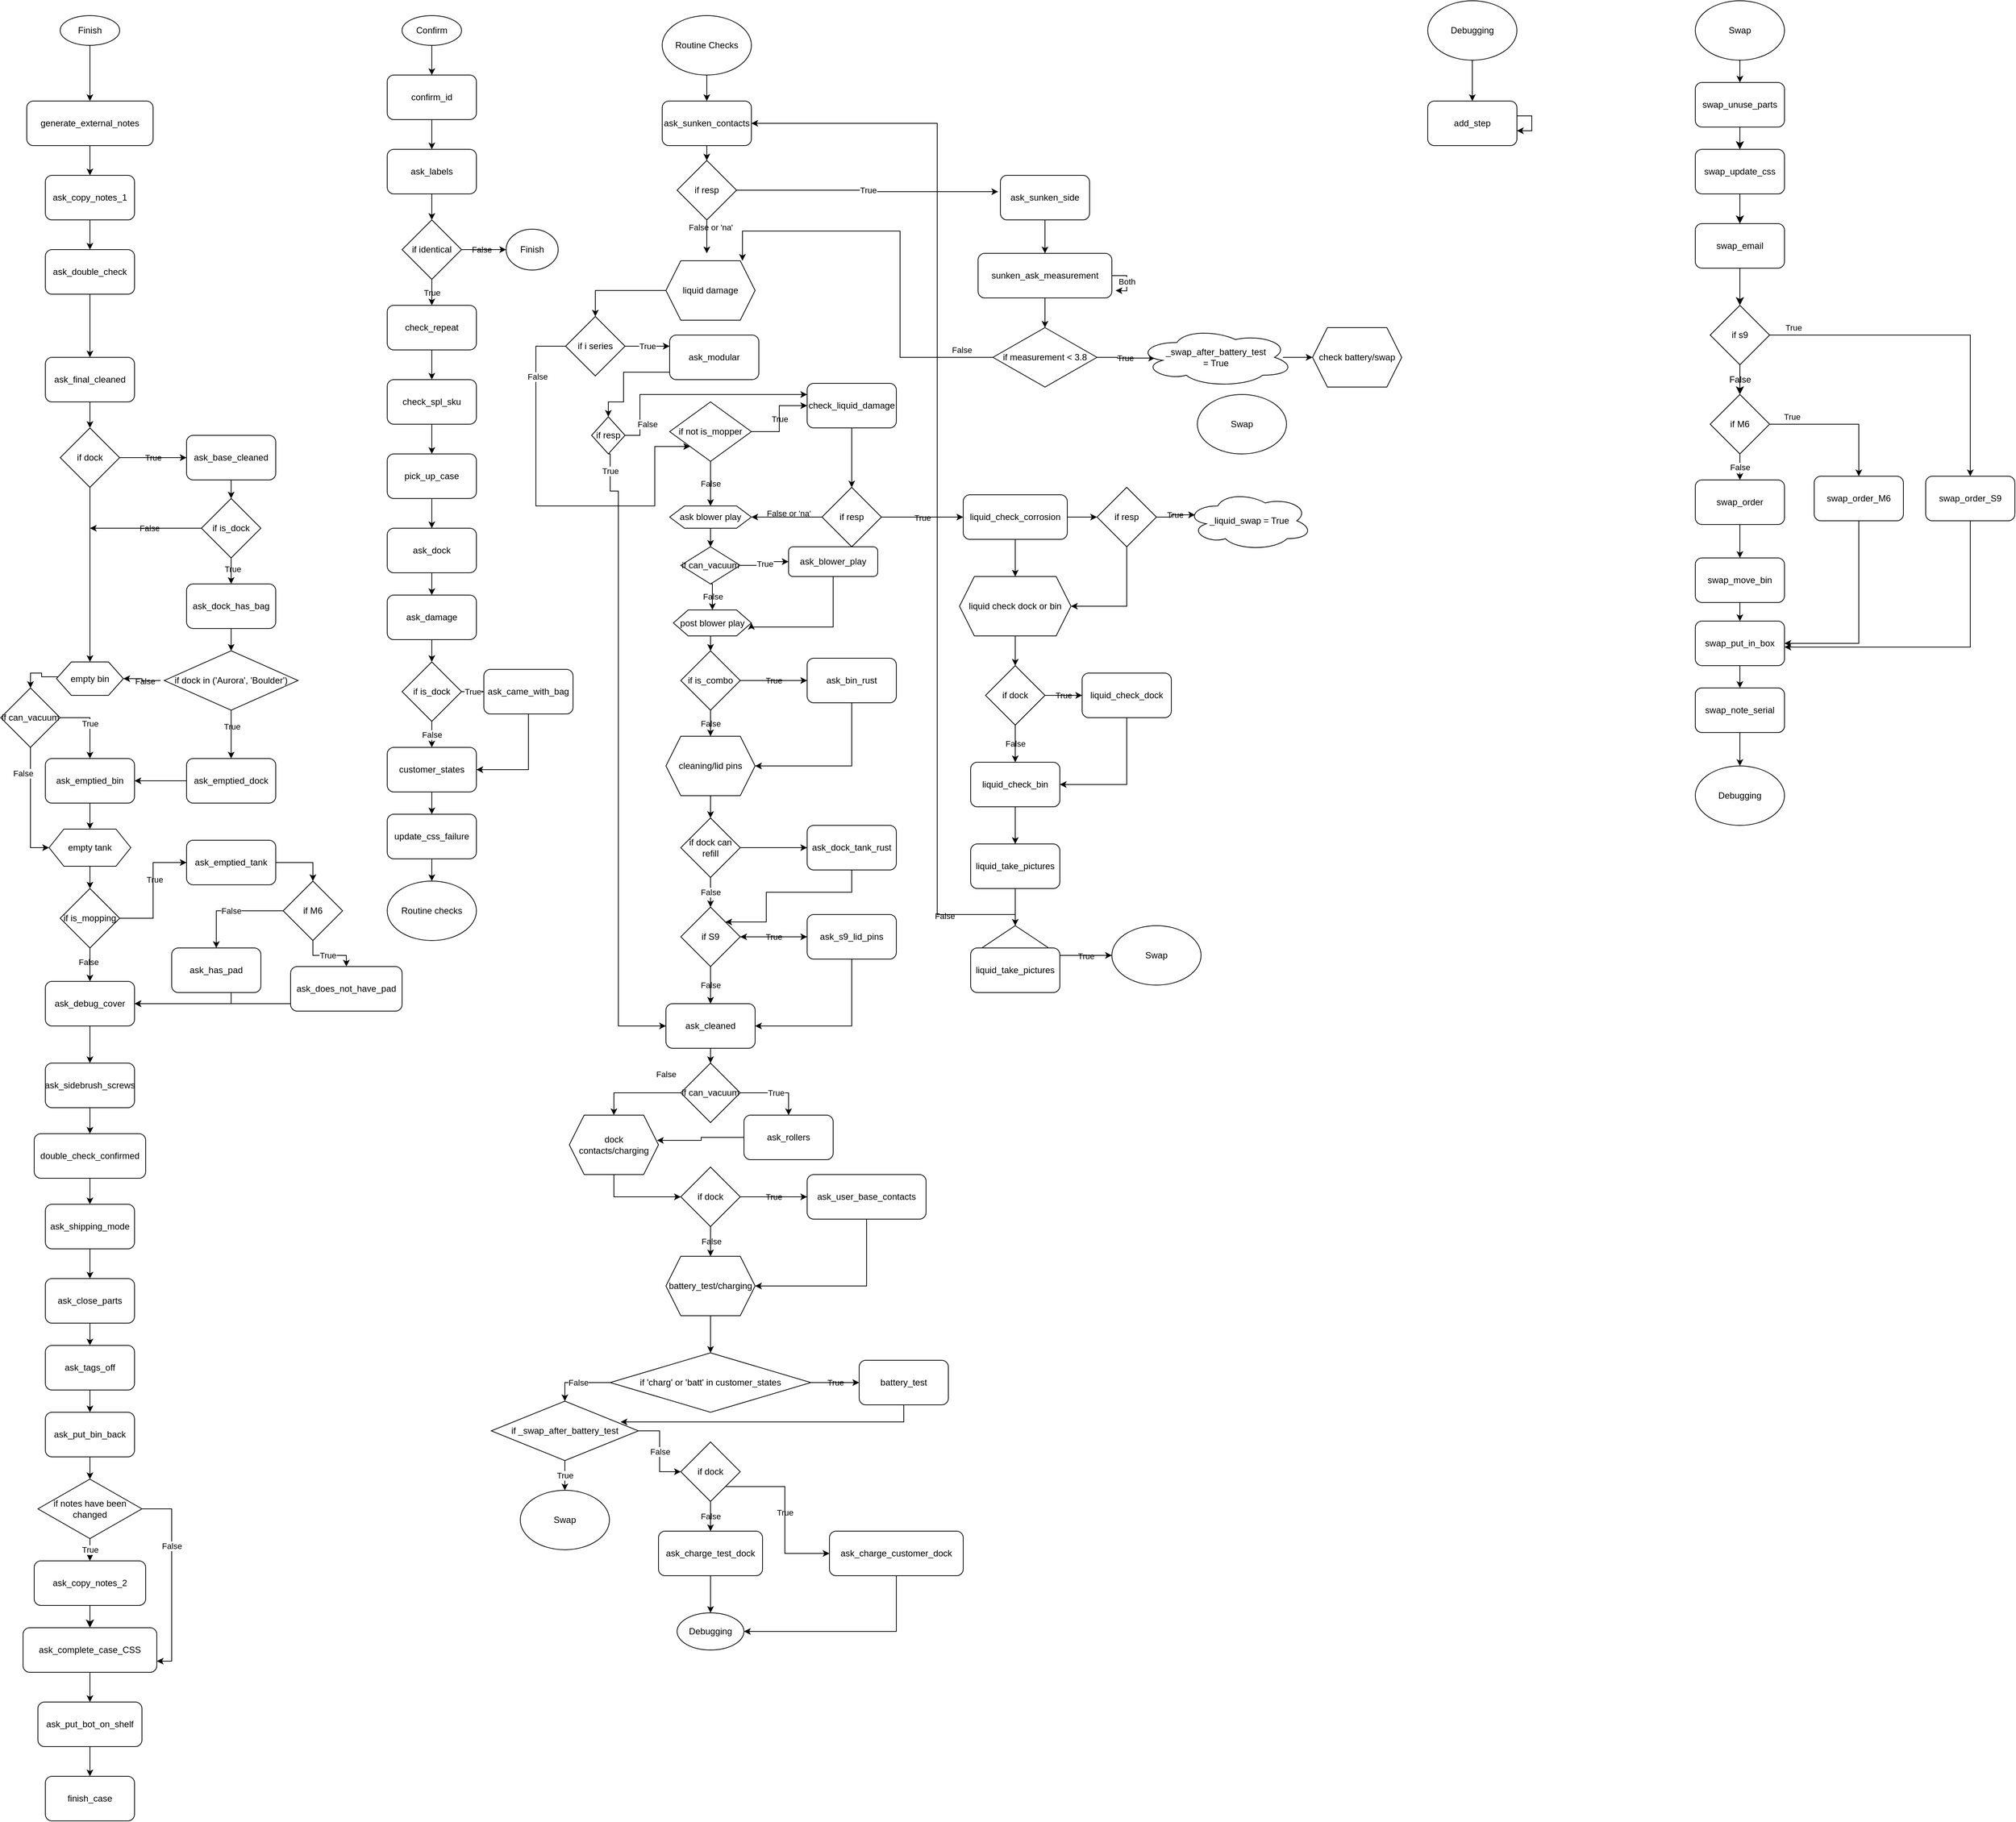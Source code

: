 <mxfile version="26.0.4">
  <diagram id="C5RBs43oDa-KdzZeNtuy" name="Page-1">
    <mxGraphModel dx="786" dy="695" grid="1" gridSize="10" guides="1" tooltips="1" connect="1" arrows="1" fold="1" page="1" pageScale="1" pageWidth="3000" pageHeight="3000" math="0" shadow="0">
      <root>
        <mxCell id="WIyWlLk6GJQsqaUBKTNV-0" />
        <mxCell id="WIyWlLk6GJQsqaUBKTNV-1" parent="WIyWlLk6GJQsqaUBKTNV-0" />
        <mxCell id="YPjIWQZWxmA1oh4F8OOP-9" style="edgeStyle=orthogonalEdgeStyle;rounded=0;orthogonalLoop=1;jettySize=auto;html=1;entryX=0.5;entryY=0;entryDx=0;entryDy=0;" edge="1" parent="WIyWlLk6GJQsqaUBKTNV-1" source="4TRNi6pCDRtCIutJIhP7-0" target="Y3o4zUVy-MV-adPHcKIv-23">
          <mxGeometry relative="1" as="geometry" />
        </mxCell>
        <mxCell id="4TRNi6pCDRtCIutJIhP7-0" value="Finish" style="ellipse;whiteSpace=wrap;html=1;labelBackgroundColor=none;" parent="WIyWlLk6GJQsqaUBKTNV-1" vertex="1">
          <mxGeometry x="100" y="50" width="80" height="40" as="geometry" />
        </mxCell>
        <mxCell id="4TRNi6pCDRtCIutJIhP7-30" style="edgeStyle=orthogonalEdgeStyle;rounded=0;orthogonalLoop=1;jettySize=auto;html=1;labelBackgroundColor=none;fontColor=default;" parent="WIyWlLk6GJQsqaUBKTNV-1" source="4TRNi6pCDRtCIutJIhP7-1" target="4TRNi6pCDRtCIutJIhP7-29" edge="1">
          <mxGeometry relative="1" as="geometry" />
        </mxCell>
        <mxCell id="4TRNi6pCDRtCIutJIhP7-1" value="ask_final_cleaned" style="rounded=1;whiteSpace=wrap;html=1;labelBackgroundColor=none;" parent="WIyWlLk6GJQsqaUBKTNV-1" vertex="1">
          <mxGeometry x="80" y="510" width="120" height="60" as="geometry" />
        </mxCell>
        <mxCell id="4TRNi6pCDRtCIutJIhP7-37" style="edgeStyle=orthogonalEdgeStyle;rounded=0;orthogonalLoop=1;jettySize=auto;html=1;entryX=0.5;entryY=0;entryDx=0;entryDy=0;labelBackgroundColor=none;fontColor=default;" parent="WIyWlLk6GJQsqaUBKTNV-1" source="4TRNi6pCDRtCIutJIhP7-3" target="4TRNi6pCDRtCIutJIhP7-36" edge="1">
          <mxGeometry relative="1" as="geometry" />
        </mxCell>
        <mxCell id="4TRNi6pCDRtCIutJIhP7-3" value="ask_base_cleaned" style="rounded=1;whiteSpace=wrap;html=1;labelBackgroundColor=none;" parent="WIyWlLk6GJQsqaUBKTNV-1" vertex="1">
          <mxGeometry x="270" y="615" width="120" height="60" as="geometry" />
        </mxCell>
        <mxCell id="4TRNi6pCDRtCIutJIhP7-43" style="edgeStyle=orthogonalEdgeStyle;rounded=0;orthogonalLoop=1;jettySize=auto;html=1;entryX=0.5;entryY=0;entryDx=0;entryDy=0;labelBackgroundColor=none;fontColor=default;" parent="WIyWlLk6GJQsqaUBKTNV-1" source="4TRNi6pCDRtCIutJIhP7-5" edge="1">
          <mxGeometry relative="1" as="geometry">
            <mxPoint x="330" y="905" as="targetPoint" />
          </mxGeometry>
        </mxCell>
        <mxCell id="4TRNi6pCDRtCIutJIhP7-5" value="ask_dock_has_bag" style="rounded=1;whiteSpace=wrap;html=1;labelBackgroundColor=none;" parent="WIyWlLk6GJQsqaUBKTNV-1" vertex="1">
          <mxGeometry x="270" y="815" width="120" height="60" as="geometry" />
        </mxCell>
        <mxCell id="4TRNi6pCDRtCIutJIhP7-57" style="edgeStyle=orthogonalEdgeStyle;rounded=0;orthogonalLoop=1;jettySize=auto;html=1;entryX=0.5;entryY=0;entryDx=0;entryDy=0;labelBackgroundColor=none;fontColor=default;" parent="WIyWlLk6GJQsqaUBKTNV-1" source="4TRNi6pCDRtCIutJIhP7-6" target="YPjIWQZWxmA1oh4F8OOP-59" edge="1">
          <mxGeometry relative="1" as="geometry" />
        </mxCell>
        <mxCell id="4TRNi6pCDRtCIutJIhP7-6" value="ask_emptied_tank" style="rounded=1;whiteSpace=wrap;html=1;labelBackgroundColor=none;" parent="WIyWlLk6GJQsqaUBKTNV-1" vertex="1">
          <mxGeometry x="270" y="1160" width="120" height="60" as="geometry" />
        </mxCell>
        <mxCell id="4TRNi6pCDRtCIutJIhP7-26" style="edgeStyle=orthogonalEdgeStyle;rounded=0;orthogonalLoop=1;jettySize=auto;html=1;entryX=1;entryY=0.5;entryDx=0;entryDy=0;labelBackgroundColor=none;fontColor=default;exitX=0;exitY=0.5;exitDx=0;exitDy=0;" parent="WIyWlLk6GJQsqaUBKTNV-1" source="4TRNi6pCDRtCIutJIhP7-7" target="4TRNi6pCDRtCIutJIhP7-25" edge="1">
          <mxGeometry relative="1" as="geometry" />
        </mxCell>
        <mxCell id="4TRNi6pCDRtCIutJIhP7-7" value="ask_emptied_dock" style="rounded=1;whiteSpace=wrap;html=1;labelBackgroundColor=none;" parent="WIyWlLk6GJQsqaUBKTNV-1" vertex="1">
          <mxGeometry x="270" y="1050" width="120" height="60" as="geometry" />
        </mxCell>
        <mxCell id="4TRNi6pCDRtCIutJIhP7-8" value="ask_debug_cover" style="rounded=1;whiteSpace=wrap;html=1;labelBackgroundColor=none;" parent="WIyWlLk6GJQsqaUBKTNV-1" vertex="1">
          <mxGeometry x="80" y="1350" width="120" height="60" as="geometry" />
        </mxCell>
        <mxCell id="4TRNi6pCDRtCIutJIhP7-58" style="edgeStyle=orthogonalEdgeStyle;rounded=0;orthogonalLoop=1;jettySize=auto;html=1;entryX=1;entryY=0.5;entryDx=0;entryDy=0;labelBackgroundColor=none;fontColor=default;" parent="WIyWlLk6GJQsqaUBKTNV-1" source="4TRNi6pCDRtCIutJIhP7-9" target="4TRNi6pCDRtCIutJIhP7-8" edge="1">
          <mxGeometry relative="1" as="geometry">
            <Array as="points">
              <mxPoint x="330" y="1380" />
            </Array>
          </mxGeometry>
        </mxCell>
        <mxCell id="4TRNi6pCDRtCIutJIhP7-9" value="ask_has_pad" style="rounded=1;whiteSpace=wrap;html=1;labelBackgroundColor=none;" parent="WIyWlLk6GJQsqaUBKTNV-1" vertex="1">
          <mxGeometry x="250" y="1305" width="120" height="60" as="geometry" />
        </mxCell>
        <mxCell id="4TRNi6pCDRtCIutJIhP7-68" style="edgeStyle=orthogonalEdgeStyle;rounded=0;orthogonalLoop=1;jettySize=auto;html=1;entryX=0.5;entryY=0;entryDx=0;entryDy=0;labelBackgroundColor=none;fontColor=default;" parent="WIyWlLk6GJQsqaUBKTNV-1" source="4TRNi6pCDRtCIutJIhP7-8" target="4TRNi6pCDRtCIutJIhP7-67" edge="1">
          <mxGeometry relative="1" as="geometry">
            <mxPoint x="140" y="1520" as="sourcePoint" />
          </mxGeometry>
        </mxCell>
        <mxCell id="YPjIWQZWxmA1oh4F8OOP-10" style="edgeStyle=orthogonalEdgeStyle;rounded=0;orthogonalLoop=1;jettySize=auto;html=1;" edge="1" parent="WIyWlLk6GJQsqaUBKTNV-1" source="4TRNi6pCDRtCIutJIhP7-12" target="4TRNi6pCDRtCIutJIhP7-1">
          <mxGeometry relative="1" as="geometry" />
        </mxCell>
        <mxCell id="4TRNi6pCDRtCIutJIhP7-12" value="ask_double_check" style="rounded=1;whiteSpace=wrap;html=1;labelBackgroundColor=none;" parent="WIyWlLk6GJQsqaUBKTNV-1" vertex="1">
          <mxGeometry x="80" y="365" width="120" height="60" as="geometry" />
        </mxCell>
        <mxCell id="4TRNi6pCDRtCIutJIhP7-62" style="edgeStyle=orthogonalEdgeStyle;rounded=0;orthogonalLoop=1;jettySize=auto;html=1;entryX=0.5;entryY=0;entryDx=0;entryDy=0;labelBackgroundColor=none;fontColor=default;" parent="WIyWlLk6GJQsqaUBKTNV-1" source="4TRNi6pCDRtCIutJIhP7-13" target="4TRNi6pCDRtCIutJIhP7-14" edge="1">
          <mxGeometry relative="1" as="geometry" />
        </mxCell>
        <mxCell id="4TRNi6pCDRtCIutJIhP7-13" value="ask_shipping_mode" style="rounded=1;whiteSpace=wrap;html=1;labelBackgroundColor=none;" parent="WIyWlLk6GJQsqaUBKTNV-1" vertex="1">
          <mxGeometry x="80" y="1650" width="120" height="60" as="geometry" />
        </mxCell>
        <mxCell id="4TRNi6pCDRtCIutJIhP7-63" style="edgeStyle=orthogonalEdgeStyle;rounded=0;orthogonalLoop=1;jettySize=auto;html=1;entryX=0.5;entryY=0;entryDx=0;entryDy=0;labelBackgroundColor=none;fontColor=default;" parent="WIyWlLk6GJQsqaUBKTNV-1" source="4TRNi6pCDRtCIutJIhP7-14" target="4TRNi6pCDRtCIutJIhP7-15" edge="1">
          <mxGeometry relative="1" as="geometry" />
        </mxCell>
        <mxCell id="4TRNi6pCDRtCIutJIhP7-14" value="ask_close_parts" style="rounded=1;whiteSpace=wrap;html=1;labelBackgroundColor=none;" parent="WIyWlLk6GJQsqaUBKTNV-1" vertex="1">
          <mxGeometry x="80" y="1750" width="120" height="60" as="geometry" />
        </mxCell>
        <mxCell id="4TRNi6pCDRtCIutJIhP7-64" style="edgeStyle=orthogonalEdgeStyle;rounded=0;orthogonalLoop=1;jettySize=auto;html=1;entryX=0.5;entryY=0;entryDx=0;entryDy=0;labelBackgroundColor=none;fontColor=default;" parent="WIyWlLk6GJQsqaUBKTNV-1" source="4TRNi6pCDRtCIutJIhP7-15" target="4TRNi6pCDRtCIutJIhP7-16" edge="1">
          <mxGeometry relative="1" as="geometry" />
        </mxCell>
        <mxCell id="4TRNi6pCDRtCIutJIhP7-15" value="ask_tags_off" style="rounded=1;whiteSpace=wrap;html=1;labelBackgroundColor=none;" parent="WIyWlLk6GJQsqaUBKTNV-1" vertex="1">
          <mxGeometry x="80" y="1840" width="120" height="60" as="geometry" />
        </mxCell>
        <mxCell id="YPjIWQZWxmA1oh4F8OOP-15" style="edgeStyle=orthogonalEdgeStyle;rounded=0;orthogonalLoop=1;jettySize=auto;html=1;entryX=0.5;entryY=0;entryDx=0;entryDy=0;" edge="1" parent="WIyWlLk6GJQsqaUBKTNV-1" source="4TRNi6pCDRtCIutJIhP7-16" target="YPjIWQZWxmA1oh4F8OOP-14">
          <mxGeometry relative="1" as="geometry" />
        </mxCell>
        <mxCell id="4TRNi6pCDRtCIutJIhP7-16" value="ask_put_bin_back" style="rounded=1;whiteSpace=wrap;html=1;labelBackgroundColor=none;" parent="WIyWlLk6GJQsqaUBKTNV-1" vertex="1">
          <mxGeometry x="80" y="1930" width="120" height="60" as="geometry" />
        </mxCell>
        <mxCell id="4TRNi6pCDRtCIutJIhP7-193" style="edgeStyle=orthogonalEdgeStyle;rounded=0;orthogonalLoop=1;jettySize=auto;html=1;entryX=0.5;entryY=0;entryDx=0;entryDy=0;labelBackgroundColor=none;fontColor=default;" parent="WIyWlLk6GJQsqaUBKTNV-1" source="4TRNi6pCDRtCIutJIhP7-17" target="4TRNi6pCDRtCIutJIhP7-192" edge="1">
          <mxGeometry relative="1" as="geometry" />
        </mxCell>
        <mxCell id="4TRNi6pCDRtCIutJIhP7-17" value="ask_put_bot_on_shelf" style="rounded=1;whiteSpace=wrap;html=1;labelBackgroundColor=none;" parent="WIyWlLk6GJQsqaUBKTNV-1" vertex="1">
          <mxGeometry x="70" y="2320" width="140" height="60" as="geometry" />
        </mxCell>
        <mxCell id="4TRNi6pCDRtCIutJIhP7-66" style="edgeStyle=orthogonalEdgeStyle;rounded=0;orthogonalLoop=1;jettySize=auto;html=1;entryX=0.5;entryY=0;entryDx=0;entryDy=0;labelBackgroundColor=none;fontColor=default;" parent="WIyWlLk6GJQsqaUBKTNV-1" source="4TRNi6pCDRtCIutJIhP7-18" target="4TRNi6pCDRtCIutJIhP7-17" edge="1">
          <mxGeometry relative="1" as="geometry" />
        </mxCell>
        <mxCell id="4TRNi6pCDRtCIutJIhP7-18" value="ask_complete_case_CSS" style="rounded=1;whiteSpace=wrap;html=1;labelBackgroundColor=none;" parent="WIyWlLk6GJQsqaUBKTNV-1" vertex="1">
          <mxGeometry x="50" y="2220" width="180" height="60" as="geometry" />
        </mxCell>
        <mxCell id="4TRNi6pCDRtCIutJIhP7-50" style="edgeStyle=orthogonalEdgeStyle;rounded=0;orthogonalLoop=1;jettySize=auto;html=1;labelBackgroundColor=none;fontColor=default;entryX=0.5;entryY=0;entryDx=0;entryDy=0;" parent="WIyWlLk6GJQsqaUBKTNV-1" source="4TRNi6pCDRtCIutJIhP7-25" target="g3EVMuYso_FqyBGCc2nE-64" edge="1">
          <mxGeometry relative="1" as="geometry">
            <mxPoint x="140" y="1150" as="targetPoint" />
          </mxGeometry>
        </mxCell>
        <mxCell id="4TRNi6pCDRtCIutJIhP7-25" value="ask_emptied_bin" style="rounded=1;whiteSpace=wrap;html=1;labelBackgroundColor=none;" parent="WIyWlLk6GJQsqaUBKTNV-1" vertex="1">
          <mxGeometry x="80" y="1050" width="120" height="60" as="geometry" />
        </mxCell>
        <mxCell id="4TRNi6pCDRtCIutJIhP7-32" style="edgeStyle=orthogonalEdgeStyle;rounded=0;orthogonalLoop=1;jettySize=auto;html=1;labelBackgroundColor=none;fontColor=default;" parent="WIyWlLk6GJQsqaUBKTNV-1" source="4TRNi6pCDRtCIutJIhP7-29" target="4TRNi6pCDRtCIutJIhP7-3" edge="1">
          <mxGeometry relative="1" as="geometry" />
        </mxCell>
        <mxCell id="4TRNi6pCDRtCIutJIhP7-33" value="True" style="edgeLabel;html=1;align=center;verticalAlign=middle;resizable=0;points=[];labelBackgroundColor=none;" parent="4TRNi6pCDRtCIutJIhP7-32" vertex="1" connectable="0">
          <mxGeometry relative="1" as="geometry">
            <mxPoint as="offset" />
          </mxGeometry>
        </mxCell>
        <mxCell id="4TRNi6pCDRtCIutJIhP7-34" style="edgeStyle=orthogonalEdgeStyle;rounded=0;orthogonalLoop=1;jettySize=auto;html=1;labelBackgroundColor=none;fontColor=default;entryX=0.5;entryY=0;entryDx=0;entryDy=0;" parent="WIyWlLk6GJQsqaUBKTNV-1" source="4TRNi6pCDRtCIutJIhP7-29" target="g3EVMuYso_FqyBGCc2nE-66" edge="1">
          <mxGeometry relative="1" as="geometry">
            <mxPoint x="140" y="870" as="targetPoint" />
          </mxGeometry>
        </mxCell>
        <mxCell id="4TRNi6pCDRtCIutJIhP7-35" value="False" style="edgeLabel;html=1;align=center;verticalAlign=middle;resizable=0;points=[];labelBackgroundColor=none;" parent="4TRNi6pCDRtCIutJIhP7-34" vertex="1" connectable="0">
          <mxGeometry x="-0.265" y="5" relative="1" as="geometry">
            <mxPoint x="5" y="-114" as="offset" />
          </mxGeometry>
        </mxCell>
        <mxCell id="4TRNi6pCDRtCIutJIhP7-29" value="if dock" style="rhombus;whiteSpace=wrap;html=1;labelBackgroundColor=none;" parent="WIyWlLk6GJQsqaUBKTNV-1" vertex="1">
          <mxGeometry x="100" y="605" width="80" height="80" as="geometry" />
        </mxCell>
        <mxCell id="4TRNi6pCDRtCIutJIhP7-38" style="edgeStyle=orthogonalEdgeStyle;rounded=0;orthogonalLoop=1;jettySize=auto;html=1;entryX=0.5;entryY=0;entryDx=0;entryDy=0;labelBackgroundColor=none;fontColor=default;" parent="WIyWlLk6GJQsqaUBKTNV-1" source="4TRNi6pCDRtCIutJIhP7-36" target="4TRNi6pCDRtCIutJIhP7-5" edge="1">
          <mxGeometry relative="1" as="geometry" />
        </mxCell>
        <mxCell id="4TRNi6pCDRtCIutJIhP7-39" value="True" style="edgeLabel;html=1;align=center;verticalAlign=middle;resizable=0;points=[];labelBackgroundColor=none;" parent="4TRNi6pCDRtCIutJIhP7-38" vertex="1" connectable="0">
          <mxGeometry x="0.111" y="2" relative="1" as="geometry">
            <mxPoint as="offset" />
          </mxGeometry>
        </mxCell>
        <mxCell id="4TRNi6pCDRtCIutJIhP7-40" style="edgeStyle=orthogonalEdgeStyle;rounded=0;orthogonalLoop=1;jettySize=auto;html=1;labelBackgroundColor=none;fontColor=default;" parent="WIyWlLk6GJQsqaUBKTNV-1" source="4TRNi6pCDRtCIutJIhP7-36" edge="1">
          <mxGeometry relative="1" as="geometry">
            <mxPoint x="140" y="740" as="targetPoint" />
          </mxGeometry>
        </mxCell>
        <mxCell id="4TRNi6pCDRtCIutJIhP7-41" value="False" style="edgeLabel;html=1;align=center;verticalAlign=middle;resizable=0;points=[];labelBackgroundColor=none;" parent="4TRNi6pCDRtCIutJIhP7-40" vertex="1" connectable="0">
          <mxGeometry x="-0.429" y="-2" relative="1" as="geometry">
            <mxPoint x="-27" y="2" as="offset" />
          </mxGeometry>
        </mxCell>
        <mxCell id="4TRNi6pCDRtCIutJIhP7-36" value="if is_dock" style="rhombus;whiteSpace=wrap;html=1;labelBackgroundColor=none;" parent="WIyWlLk6GJQsqaUBKTNV-1" vertex="1">
          <mxGeometry x="290" y="700" width="80" height="80" as="geometry" />
        </mxCell>
        <mxCell id="4TRNi6pCDRtCIutJIhP7-44" style="edgeStyle=orthogonalEdgeStyle;rounded=0;orthogonalLoop=1;jettySize=auto;html=1;entryX=0.5;entryY=0;entryDx=0;entryDy=0;labelBackgroundColor=none;fontColor=default;exitX=0.5;exitY=1;exitDx=0;exitDy=0;" parent="WIyWlLk6GJQsqaUBKTNV-1" target="4TRNi6pCDRtCIutJIhP7-7" edge="1" source="g3EVMuYso_FqyBGCc2nE-0">
          <mxGeometry relative="1" as="geometry">
            <mxPoint x="330" y="980" as="sourcePoint" />
          </mxGeometry>
        </mxCell>
        <mxCell id="4TRNi6pCDRtCIutJIhP7-46" value="True" style="edgeLabel;html=1;align=center;verticalAlign=middle;resizable=0;points=[];labelBackgroundColor=none;" parent="4TRNi6pCDRtCIutJIhP7-44" vertex="1" connectable="0">
          <mxGeometry x="-0.323" y="1" relative="1" as="geometry">
            <mxPoint as="offset" />
          </mxGeometry>
        </mxCell>
        <mxCell id="4TRNi6pCDRtCIutJIhP7-45" style="edgeStyle=orthogonalEdgeStyle;rounded=0;orthogonalLoop=1;jettySize=auto;html=1;labelBackgroundColor=none;fontColor=default;entryX=1;entryY=0.5;entryDx=0;entryDy=0;" parent="WIyWlLk6GJQsqaUBKTNV-1" target="g3EVMuYso_FqyBGCc2nE-66" edge="1">
          <mxGeometry relative="1" as="geometry">
            <mxPoint x="140" y="945" as="targetPoint" />
            <mxPoint x="235" y="945" as="sourcePoint" />
          </mxGeometry>
        </mxCell>
        <mxCell id="4TRNi6pCDRtCIutJIhP7-47" value="False" style="edgeLabel;html=1;align=center;verticalAlign=middle;resizable=0;points=[];labelBackgroundColor=none;" parent="4TRNi6pCDRtCIutJIhP7-45" vertex="1" connectable="0">
          <mxGeometry x="-0.33" relative="1" as="geometry">
            <mxPoint x="-3" as="offset" />
          </mxGeometry>
        </mxCell>
        <mxCell id="4TRNi6pCDRtCIutJIhP7-52" value="``" style="edgeStyle=orthogonalEdgeStyle;rounded=0;orthogonalLoop=1;jettySize=auto;html=1;entryX=0;entryY=0.5;entryDx=0;entryDy=0;labelBackgroundColor=none;fontColor=default;" parent="WIyWlLk6GJQsqaUBKTNV-1" source="4TRNi6pCDRtCIutJIhP7-48" target="4TRNi6pCDRtCIutJIhP7-6" edge="1">
          <mxGeometry relative="1" as="geometry" />
        </mxCell>
        <mxCell id="4TRNi6pCDRtCIutJIhP7-53" value="True" style="edgeLabel;html=1;align=center;verticalAlign=middle;resizable=0;points=[];labelBackgroundColor=none;" parent="4TRNi6pCDRtCIutJIhP7-52" vertex="1" connectable="0">
          <mxGeometry x="0.178" y="-2" relative="1" as="geometry">
            <mxPoint as="offset" />
          </mxGeometry>
        </mxCell>
        <mxCell id="4TRNi6pCDRtCIutJIhP7-54" style="edgeStyle=orthogonalEdgeStyle;rounded=0;orthogonalLoop=1;jettySize=auto;html=1;entryX=0.5;entryY=0;entryDx=0;entryDy=0;labelBackgroundColor=none;fontColor=default;" parent="WIyWlLk6GJQsqaUBKTNV-1" source="4TRNi6pCDRtCIutJIhP7-48" target="4TRNi6pCDRtCIutJIhP7-8" edge="1">
          <mxGeometry relative="1" as="geometry" />
        </mxCell>
        <mxCell id="4TRNi6pCDRtCIutJIhP7-55" value="False" style="edgeLabel;html=1;align=center;verticalAlign=middle;resizable=0;points=[];labelBackgroundColor=none;" parent="4TRNi6pCDRtCIutJIhP7-54" vertex="1" connectable="0">
          <mxGeometry x="-0.167" y="-2" relative="1" as="geometry">
            <mxPoint as="offset" />
          </mxGeometry>
        </mxCell>
        <mxCell id="4TRNi6pCDRtCIutJIhP7-48" value="if is_mopping" style="rhombus;whiteSpace=wrap;html=1;labelBackgroundColor=none;" parent="WIyWlLk6GJQsqaUBKTNV-1" vertex="1">
          <mxGeometry x="100" y="1225" width="80" height="80" as="geometry" />
        </mxCell>
        <mxCell id="YPjIWQZWxmA1oh4F8OOP-12" style="edgeStyle=orthogonalEdgeStyle;rounded=0;orthogonalLoop=1;jettySize=auto;html=1;entryX=0.5;entryY=0;entryDx=0;entryDy=0;" edge="1" parent="WIyWlLk6GJQsqaUBKTNV-1" source="4TRNi6pCDRtCIutJIhP7-67" target="YPjIWQZWxmA1oh4F8OOP-11">
          <mxGeometry relative="1" as="geometry" />
        </mxCell>
        <mxCell id="4TRNi6pCDRtCIutJIhP7-67" value="ask_sidebrush_screws" style="rounded=1;whiteSpace=wrap;html=1;labelBackgroundColor=none;" parent="WIyWlLk6GJQsqaUBKTNV-1" vertex="1">
          <mxGeometry x="80" y="1460" width="120" height="60" as="geometry" />
        </mxCell>
        <mxCell id="Y3o4zUVy-MV-adPHcKIv-2" style="edgeStyle=orthogonalEdgeStyle;rounded=0;orthogonalLoop=1;jettySize=auto;html=1;entryX=0.5;entryY=0;entryDx=0;entryDy=0;labelBackgroundColor=none;fontColor=default;" parent="WIyWlLk6GJQsqaUBKTNV-1" source="4TRNi6pCDRtCIutJIhP7-70" target="Y3o4zUVy-MV-adPHcKIv-0" edge="1">
          <mxGeometry relative="1" as="geometry" />
        </mxCell>
        <mxCell id="4TRNi6pCDRtCIutJIhP7-70" value="Confirm" style="ellipse;whiteSpace=wrap;html=1;labelBackgroundColor=none;" parent="WIyWlLk6GJQsqaUBKTNV-1" vertex="1">
          <mxGeometry x="560" y="50" width="80" height="40" as="geometry" />
        </mxCell>
        <mxCell id="4TRNi6pCDRtCIutJIhP7-74" style="edgeStyle=orthogonalEdgeStyle;rounded=0;orthogonalLoop=1;jettySize=auto;html=1;labelBackgroundColor=none;fontColor=default;" parent="WIyWlLk6GJQsqaUBKTNV-1" source="4TRNi6pCDRtCIutJIhP7-71" target="4TRNi6pCDRtCIutJIhP7-73" edge="1">
          <mxGeometry relative="1" as="geometry" />
        </mxCell>
        <mxCell id="4TRNi6pCDRtCIutJIhP7-71" value="ask_labels" style="rounded=1;whiteSpace=wrap;html=1;labelBackgroundColor=none;" parent="WIyWlLk6GJQsqaUBKTNV-1" vertex="1">
          <mxGeometry x="540" y="230" width="120" height="60" as="geometry" />
        </mxCell>
        <mxCell id="4TRNi6pCDRtCIutJIhP7-76" style="edgeStyle=orthogonalEdgeStyle;rounded=0;orthogonalLoop=1;jettySize=auto;html=1;entryX=0;entryY=0.5;entryDx=0;entryDy=0;labelBackgroundColor=none;fontColor=default;" parent="WIyWlLk6GJQsqaUBKTNV-1" source="4TRNi6pCDRtCIutJIhP7-73" edge="1">
          <mxGeometry relative="1" as="geometry">
            <mxPoint x="700" y="365" as="targetPoint" />
          </mxGeometry>
        </mxCell>
        <mxCell id="4TRNi6pCDRtCIutJIhP7-77" value="False" style="edgeLabel;html=1;align=center;verticalAlign=middle;resizable=0;points=[];labelBackgroundColor=none;" parent="4TRNi6pCDRtCIutJIhP7-76" vertex="1" connectable="0">
          <mxGeometry x="-0.1" relative="1" as="geometry">
            <mxPoint as="offset" />
          </mxGeometry>
        </mxCell>
        <mxCell id="4TRNi6pCDRtCIutJIhP7-79" value="True" style="edgeStyle=orthogonalEdgeStyle;rounded=0;orthogonalLoop=1;jettySize=auto;html=1;entryX=0.5;entryY=0;entryDx=0;entryDy=0;labelBackgroundColor=none;fontColor=default;" parent="WIyWlLk6GJQsqaUBKTNV-1" source="4TRNi6pCDRtCIutJIhP7-73" target="4TRNi6pCDRtCIutJIhP7-78" edge="1">
          <mxGeometry relative="1" as="geometry" />
        </mxCell>
        <mxCell id="4TRNi6pCDRtCIutJIhP7-73" value="if identical" style="rhombus;whiteSpace=wrap;html=1;labelBackgroundColor=none;" parent="WIyWlLk6GJQsqaUBKTNV-1" vertex="1">
          <mxGeometry x="560" y="325" width="80" height="80" as="geometry" />
        </mxCell>
        <mxCell id="4TRNi6pCDRtCIutJIhP7-81" style="edgeStyle=orthogonalEdgeStyle;rounded=0;orthogonalLoop=1;jettySize=auto;html=1;entryX=0.5;entryY=0;entryDx=0;entryDy=0;labelBackgroundColor=none;fontColor=default;" parent="WIyWlLk6GJQsqaUBKTNV-1" source="4TRNi6pCDRtCIutJIhP7-78" target="4TRNi6pCDRtCIutJIhP7-80" edge="1">
          <mxGeometry relative="1" as="geometry" />
        </mxCell>
        <mxCell id="4TRNi6pCDRtCIutJIhP7-78" value="check_repeat" style="rounded=1;whiteSpace=wrap;html=1;labelBackgroundColor=none;" parent="WIyWlLk6GJQsqaUBKTNV-1" vertex="1">
          <mxGeometry x="540" y="440" width="120" height="60" as="geometry" />
        </mxCell>
        <mxCell id="4TRNi6pCDRtCIutJIhP7-83" style="edgeStyle=orthogonalEdgeStyle;rounded=0;orthogonalLoop=1;jettySize=auto;html=1;entryX=0.5;entryY=0;entryDx=0;entryDy=0;labelBackgroundColor=none;fontColor=default;" parent="WIyWlLk6GJQsqaUBKTNV-1" source="4TRNi6pCDRtCIutJIhP7-80" target="4TRNi6pCDRtCIutJIhP7-82" edge="1">
          <mxGeometry relative="1" as="geometry" />
        </mxCell>
        <mxCell id="4TRNi6pCDRtCIutJIhP7-80" value="check_spl_sku" style="rounded=1;whiteSpace=wrap;html=1;labelBackgroundColor=none;" parent="WIyWlLk6GJQsqaUBKTNV-1" vertex="1">
          <mxGeometry x="540" y="540" width="120" height="60" as="geometry" />
        </mxCell>
        <mxCell id="4TRNi6pCDRtCIutJIhP7-86" style="edgeStyle=orthogonalEdgeStyle;rounded=0;orthogonalLoop=1;jettySize=auto;html=1;entryX=0.5;entryY=0;entryDx=0;entryDy=0;labelBackgroundColor=none;fontColor=default;" parent="WIyWlLk6GJQsqaUBKTNV-1" source="4TRNi6pCDRtCIutJIhP7-82" target="4TRNi6pCDRtCIutJIhP7-84" edge="1">
          <mxGeometry relative="1" as="geometry" />
        </mxCell>
        <mxCell id="4TRNi6pCDRtCIutJIhP7-82" value="pick_up_case" style="rounded=1;whiteSpace=wrap;html=1;labelBackgroundColor=none;" parent="WIyWlLk6GJQsqaUBKTNV-1" vertex="1">
          <mxGeometry x="540" y="640" width="120" height="60" as="geometry" />
        </mxCell>
        <mxCell id="4TRNi6pCDRtCIutJIhP7-88" style="edgeStyle=orthogonalEdgeStyle;rounded=0;orthogonalLoop=1;jettySize=auto;html=1;labelBackgroundColor=none;fontColor=default;" parent="WIyWlLk6GJQsqaUBKTNV-1" source="4TRNi6pCDRtCIutJIhP7-84" target="4TRNi6pCDRtCIutJIhP7-87" edge="1">
          <mxGeometry relative="1" as="geometry" />
        </mxCell>
        <mxCell id="4TRNi6pCDRtCIutJIhP7-84" value="ask_dock" style="rounded=1;whiteSpace=wrap;html=1;labelBackgroundColor=none;" parent="WIyWlLk6GJQsqaUBKTNV-1" vertex="1">
          <mxGeometry x="540" y="740" width="120" height="60" as="geometry" />
        </mxCell>
        <mxCell id="YPjIWQZWxmA1oh4F8OOP-1" style="edgeStyle=orthogonalEdgeStyle;rounded=0;orthogonalLoop=1;jettySize=auto;html=1;" edge="1" parent="WIyWlLk6GJQsqaUBKTNV-1" source="4TRNi6pCDRtCIutJIhP7-87" target="YPjIWQZWxmA1oh4F8OOP-0">
          <mxGeometry relative="1" as="geometry" />
        </mxCell>
        <mxCell id="4TRNi6pCDRtCIutJIhP7-87" value="ask_damage" style="rounded=1;whiteSpace=wrap;html=1;labelBackgroundColor=none;" parent="WIyWlLk6GJQsqaUBKTNV-1" vertex="1">
          <mxGeometry x="540" y="830" width="120" height="60" as="geometry" />
        </mxCell>
        <mxCell id="Y3o4zUVy-MV-adPHcKIv-4" style="edgeStyle=orthogonalEdgeStyle;rounded=0;orthogonalLoop=1;jettySize=auto;html=1;labelBackgroundColor=none;fontColor=default;" parent="WIyWlLk6GJQsqaUBKTNV-1" source="4TRNi6pCDRtCIutJIhP7-89" target="Y3o4zUVy-MV-adPHcKIv-3" edge="1">
          <mxGeometry relative="1" as="geometry" />
        </mxCell>
        <mxCell id="4TRNi6pCDRtCIutJIhP7-89" value="customer_states" style="rounded=1;whiteSpace=wrap;html=1;labelBackgroundColor=none;" parent="WIyWlLk6GJQsqaUBKTNV-1" vertex="1">
          <mxGeometry x="540" y="1035" width="120" height="60" as="geometry" />
        </mxCell>
        <mxCell id="4TRNi6pCDRtCIutJIhP7-91" value="Routine checks" style="ellipse;whiteSpace=wrap;html=1;labelBackgroundColor=none;" parent="WIyWlLk6GJQsqaUBKTNV-1" vertex="1">
          <mxGeometry x="540" y="1215" width="120" height="80" as="geometry" />
        </mxCell>
        <mxCell id="4TRNi6pCDRtCIutJIhP7-95" style="edgeStyle=orthogonalEdgeStyle;rounded=0;orthogonalLoop=1;jettySize=auto;html=1;labelBackgroundColor=none;fontColor=default;" parent="WIyWlLk6GJQsqaUBKTNV-1" source="4TRNi6pCDRtCIutJIhP7-93" target="4TRNi6pCDRtCIutJIhP7-94" edge="1">
          <mxGeometry relative="1" as="geometry" />
        </mxCell>
        <mxCell id="4TRNi6pCDRtCIutJIhP7-93" value="Routine Checks" style="ellipse;whiteSpace=wrap;html=1;labelBackgroundColor=none;" parent="WIyWlLk6GJQsqaUBKTNV-1" vertex="1">
          <mxGeometry x="910" y="50" width="120" height="80" as="geometry" />
        </mxCell>
        <mxCell id="g3EVMuYso_FqyBGCc2nE-35" style="edgeStyle=orthogonalEdgeStyle;rounded=0;orthogonalLoop=1;jettySize=auto;html=1;entryX=0.5;entryY=0;entryDx=0;entryDy=0;" parent="WIyWlLk6GJQsqaUBKTNV-1" source="4TRNi6pCDRtCIutJIhP7-94" target="4TRNi6pCDRtCIutJIhP7-96" edge="1">
          <mxGeometry relative="1" as="geometry" />
        </mxCell>
        <mxCell id="4TRNi6pCDRtCIutJIhP7-94" value="ask_sunken_contacts" style="rounded=1;whiteSpace=wrap;html=1;labelBackgroundColor=none;" parent="WIyWlLk6GJQsqaUBKTNV-1" vertex="1">
          <mxGeometry x="910" y="165" width="120" height="60" as="geometry" />
        </mxCell>
        <mxCell id="4TRNi6pCDRtCIutJIhP7-103" style="edgeStyle=orthogonalEdgeStyle;rounded=0;orthogonalLoop=1;jettySize=auto;html=1;labelBackgroundColor=none;fontColor=default;exitX=0.5;exitY=1;exitDx=0;exitDy=0;" parent="WIyWlLk6GJQsqaUBKTNV-1" source="4TRNi6pCDRtCIutJIhP7-96" edge="1">
          <mxGeometry relative="1" as="geometry">
            <mxPoint x="970" y="370" as="sourcePoint" />
            <mxPoint x="970" y="370" as="targetPoint" />
          </mxGeometry>
        </mxCell>
        <mxCell id="4TRNi6pCDRtCIutJIhP7-108" value="False or &#39;na&#39;" style="edgeLabel;html=1;align=center;verticalAlign=middle;resizable=0;points=[];labelBackgroundColor=none;" parent="4TRNi6pCDRtCIutJIhP7-103" vertex="1" connectable="0">
          <mxGeometry x="-0.35" y="4" relative="1" as="geometry">
            <mxPoint x="1" y="-5" as="offset" />
          </mxGeometry>
        </mxCell>
        <mxCell id="g3EVMuYso_FqyBGCc2nE-34" value="True" style="edgeStyle=orthogonalEdgeStyle;rounded=0;orthogonalLoop=1;jettySize=auto;html=1;entryX=-0.025;entryY=0.367;entryDx=0;entryDy=0;entryPerimeter=0;" parent="WIyWlLk6GJQsqaUBKTNV-1" source="4TRNi6pCDRtCIutJIhP7-96" target="4TRNi6pCDRtCIutJIhP7-98" edge="1">
          <mxGeometry relative="1" as="geometry">
            <mxPoint x="1350" y="285" as="targetPoint" />
          </mxGeometry>
        </mxCell>
        <mxCell id="4TRNi6pCDRtCIutJIhP7-96" value="if resp" style="rhombus;whiteSpace=wrap;html=1;labelBackgroundColor=none;" parent="WIyWlLk6GJQsqaUBKTNV-1" vertex="1">
          <mxGeometry x="930" y="245" width="80" height="80" as="geometry" />
        </mxCell>
        <mxCell id="g3EVMuYso_FqyBGCc2nE-20" style="edgeStyle=orthogonalEdgeStyle;rounded=0;orthogonalLoop=1;jettySize=auto;html=1;entryX=0.5;entryY=0;entryDx=0;entryDy=0;labelBackgroundColor=none;fontColor=default;" parent="WIyWlLk6GJQsqaUBKTNV-1" source="4TRNi6pCDRtCIutJIhP7-98" target="g3EVMuYso_FqyBGCc2nE-19" edge="1">
          <mxGeometry relative="1" as="geometry" />
        </mxCell>
        <mxCell id="4TRNi6pCDRtCIutJIhP7-98" value="ask_sunken_side" style="rounded=1;whiteSpace=wrap;html=1;labelBackgroundColor=none;" parent="WIyWlLk6GJQsqaUBKTNV-1" vertex="1">
          <mxGeometry x="1365" y="265" width="120" height="60" as="geometry" />
        </mxCell>
        <mxCell id="4TRNi6pCDRtCIutJIhP7-106" value="True" style="edgeStyle=orthogonalEdgeStyle;rounded=0;orthogonalLoop=1;jettySize=auto;html=1;entryX=0;entryY=0.5;entryDx=0;entryDy=0;labelBackgroundColor=none;fontColor=default;" parent="WIyWlLk6GJQsqaUBKTNV-1" source="4TRNi6pCDRtCIutJIhP7-101" target="4TRNi6pCDRtCIutJIhP7-104" edge="1">
          <mxGeometry relative="1" as="geometry" />
        </mxCell>
        <mxCell id="4TRNi6pCDRtCIutJIhP7-107" value="False" style="edgeStyle=orthogonalEdgeStyle;rounded=0;orthogonalLoop=1;jettySize=auto;html=1;entryX=0.5;entryY=0;entryDx=0;entryDy=0;labelBackgroundColor=none;fontColor=default;" parent="WIyWlLk6GJQsqaUBKTNV-1" source="4TRNi6pCDRtCIutJIhP7-101" target="YPjIWQZWxmA1oh4F8OOP-39" edge="1">
          <mxGeometry relative="1" as="geometry" />
        </mxCell>
        <mxCell id="4TRNi6pCDRtCIutJIhP7-101" value="if not is_mopper" style="rhombus;whiteSpace=wrap;html=1;labelBackgroundColor=none;" parent="WIyWlLk6GJQsqaUBKTNV-1" vertex="1">
          <mxGeometry x="920" y="570" width="110" height="80" as="geometry" />
        </mxCell>
        <mxCell id="4TRNi6pCDRtCIutJIhP7-110" style="edgeStyle=orthogonalEdgeStyle;rounded=0;orthogonalLoop=1;jettySize=auto;html=1;labelBackgroundColor=none;fontColor=default;" parent="WIyWlLk6GJQsqaUBKTNV-1" source="4TRNi6pCDRtCIutJIhP7-104" target="4TRNi6pCDRtCIutJIhP7-109" edge="1">
          <mxGeometry relative="1" as="geometry" />
        </mxCell>
        <mxCell id="4TRNi6pCDRtCIutJIhP7-104" value="check_liquid_damage" style="rounded=1;whiteSpace=wrap;html=1;labelBackgroundColor=none;" parent="WIyWlLk6GJQsqaUBKTNV-1" vertex="1">
          <mxGeometry x="1105" y="545" width="120" height="60" as="geometry" />
        </mxCell>
        <mxCell id="4TRNi6pCDRtCIutJIhP7-119" value="False" style="edgeStyle=orthogonalEdgeStyle;rounded=0;orthogonalLoop=1;jettySize=auto;html=1;entryX=0.5;entryY=0;entryDx=0;entryDy=0;labelBackgroundColor=none;fontColor=default;exitX=0.5;exitY=1;exitDx=0;exitDy=0;" parent="WIyWlLk6GJQsqaUBKTNV-1" source="YPjIWQZWxmA1oh4F8OOP-41" target="YPjIWQZWxmA1oh4F8OOP-45" edge="1">
          <mxGeometry relative="1" as="geometry" />
        </mxCell>
        <mxCell id="YPjIWQZWxmA1oh4F8OOP-50" style="edgeStyle=orthogonalEdgeStyle;rounded=0;orthogonalLoop=1;jettySize=auto;html=1;entryX=1;entryY=0.5;entryDx=0;entryDy=0;" edge="1" parent="WIyWlLk6GJQsqaUBKTNV-1" source="4TRNi6pCDRtCIutJIhP7-105" target="YPjIWQZWxmA1oh4F8OOP-45">
          <mxGeometry relative="1" as="geometry">
            <Array as="points">
              <mxPoint x="1140" y="873" />
            </Array>
          </mxGeometry>
        </mxCell>
        <mxCell id="4TRNi6pCDRtCIutJIhP7-105" value="ask_blower_play" style="rounded=1;whiteSpace=wrap;html=1;labelBackgroundColor=none;" parent="WIyWlLk6GJQsqaUBKTNV-1" vertex="1">
          <mxGeometry x="1080" y="765" width="120" height="40" as="geometry" />
        </mxCell>
        <mxCell id="4TRNi6pCDRtCIutJIhP7-111" value="True" style="edgeStyle=orthogonalEdgeStyle;rounded=0;orthogonalLoop=1;jettySize=auto;html=1;labelBackgroundColor=none;fontColor=default;" parent="WIyWlLk6GJQsqaUBKTNV-1" source="4TRNi6pCDRtCIutJIhP7-109" edge="1">
          <mxGeometry relative="1" as="geometry">
            <mxPoint x="1315" y="725" as="targetPoint" />
          </mxGeometry>
        </mxCell>
        <mxCell id="4TRNi6pCDRtCIutJIhP7-114" value="False or &#39;na&#39;" style="edgeStyle=orthogonalEdgeStyle;rounded=0;orthogonalLoop=1;jettySize=auto;html=1;entryX=1;entryY=0.5;entryDx=0;entryDy=0;labelBackgroundColor=none;fontColor=default;" parent="WIyWlLk6GJQsqaUBKTNV-1" source="4TRNi6pCDRtCIutJIhP7-109" target="YPjIWQZWxmA1oh4F8OOP-39" edge="1">
          <mxGeometry x="-0.053" y="-5" relative="1" as="geometry">
            <mxPoint as="offset" />
          </mxGeometry>
        </mxCell>
        <mxCell id="4TRNi6pCDRtCIutJIhP7-109" value="if resp" style="rhombus;whiteSpace=wrap;html=1;labelBackgroundColor=none;" parent="WIyWlLk6GJQsqaUBKTNV-1" vertex="1">
          <mxGeometry x="1125" y="685" width="80" height="80" as="geometry" />
        </mxCell>
        <mxCell id="4TRNi6pCDRtCIutJIhP7-163" style="edgeStyle=orthogonalEdgeStyle;rounded=0;orthogonalLoop=1;jettySize=auto;html=1;entryX=0.5;entryY=0;entryDx=0;entryDy=0;labelBackgroundColor=none;fontColor=default;" parent="WIyWlLk6GJQsqaUBKTNV-1" source="4TRNi6pCDRtCIutJIhP7-115" target="4TRNi6pCDRtCIutJIhP7-162" edge="1">
          <mxGeometry relative="1" as="geometry" />
        </mxCell>
        <mxCell id="4TRNi6pCDRtCIutJIhP7-177" style="edgeStyle=orthogonalEdgeStyle;rounded=0;orthogonalLoop=1;jettySize=auto;html=1;entryX=0;entryY=0.5;entryDx=0;entryDy=0;labelBackgroundColor=none;fontColor=default;" parent="WIyWlLk6GJQsqaUBKTNV-1" source="4TRNi6pCDRtCIutJIhP7-115" target="4TRNi6pCDRtCIutJIhP7-176" edge="1">
          <mxGeometry relative="1" as="geometry" />
        </mxCell>
        <mxCell id="4TRNi6pCDRtCIutJIhP7-115" value="liquid_check_corrosion" style="rounded=1;whiteSpace=wrap;html=1;labelBackgroundColor=none;" parent="WIyWlLk6GJQsqaUBKTNV-1" vertex="1">
          <mxGeometry x="1315" y="695" width="140" height="60" as="geometry" />
        </mxCell>
        <mxCell id="4TRNi6pCDRtCIutJIhP7-118" value="True" style="edgeStyle=orthogonalEdgeStyle;rounded=0;orthogonalLoop=1;jettySize=auto;html=1;entryX=0;entryY=0.5;entryDx=0;entryDy=0;labelBackgroundColor=none;fontColor=default;" parent="WIyWlLk6GJQsqaUBKTNV-1" source="4TRNi6pCDRtCIutJIhP7-116" target="4TRNi6pCDRtCIutJIhP7-117" edge="1">
          <mxGeometry relative="1" as="geometry" />
        </mxCell>
        <mxCell id="4TRNi6pCDRtCIutJIhP7-121" value="False" style="edgeStyle=orthogonalEdgeStyle;rounded=0;orthogonalLoop=1;jettySize=auto;html=1;entryX=0.5;entryY=0;entryDx=0;entryDy=0;labelBackgroundColor=none;fontColor=default;" parent="WIyWlLk6GJQsqaUBKTNV-1" source="4TRNi6pCDRtCIutJIhP7-116" target="4TRNi6pCDRtCIutJIhP7-120" edge="1">
          <mxGeometry relative="1" as="geometry" />
        </mxCell>
        <mxCell id="4TRNi6pCDRtCIutJIhP7-116" value="if is_combo" style="rhombus;whiteSpace=wrap;html=1;labelBackgroundColor=none;" parent="WIyWlLk6GJQsqaUBKTNV-1" vertex="1">
          <mxGeometry x="935" y="905" width="80" height="80" as="geometry" />
        </mxCell>
        <mxCell id="4TRNi6pCDRtCIutJIhP7-129" style="edgeStyle=orthogonalEdgeStyle;rounded=0;orthogonalLoop=1;jettySize=auto;html=1;entryX=1;entryY=0.5;entryDx=0;entryDy=0;labelBackgroundColor=none;fontColor=default;" parent="WIyWlLk6GJQsqaUBKTNV-1" source="4TRNi6pCDRtCIutJIhP7-117" target="4TRNi6pCDRtCIutJIhP7-120" edge="1">
          <mxGeometry relative="1" as="geometry">
            <Array as="points">
              <mxPoint x="1165" y="1060" />
            </Array>
          </mxGeometry>
        </mxCell>
        <mxCell id="4TRNi6pCDRtCIutJIhP7-117" value="ask_bin_rust" style="rounded=1;whiteSpace=wrap;html=1;labelBackgroundColor=none;" parent="WIyWlLk6GJQsqaUBKTNV-1" vertex="1">
          <mxGeometry x="1105" y="915" width="120" height="60" as="geometry" />
        </mxCell>
        <mxCell id="YPjIWQZWxmA1oh4F8OOP-34" style="edgeStyle=orthogonalEdgeStyle;rounded=0;orthogonalLoop=1;jettySize=auto;html=1;" edge="1" parent="WIyWlLk6GJQsqaUBKTNV-1" source="4TRNi6pCDRtCIutJIhP7-120" target="YPjIWQZWxmA1oh4F8OOP-33">
          <mxGeometry relative="1" as="geometry" />
        </mxCell>
        <mxCell id="4TRNi6pCDRtCIutJIhP7-120" value="cleaning/lid pins" style="shape=hexagon;perimeter=hexagonPerimeter2;whiteSpace=wrap;html=1;fixedSize=1;labelBackgroundColor=none;" parent="WIyWlLk6GJQsqaUBKTNV-1" vertex="1">
          <mxGeometry x="915" y="1020" width="120" height="80" as="geometry" />
        </mxCell>
        <mxCell id="4TRNi6pCDRtCIutJIhP7-126" style="edgeStyle=orthogonalEdgeStyle;rounded=0;orthogonalLoop=1;jettySize=auto;html=1;entryX=0;entryY=0.5;entryDx=0;entryDy=0;labelBackgroundColor=none;fontColor=default;" parent="WIyWlLk6GJQsqaUBKTNV-1" source="4TRNi6pCDRtCIutJIhP7-122" target="4TRNi6pCDRtCIutJIhP7-124" edge="1">
          <mxGeometry relative="1" as="geometry" />
        </mxCell>
        <mxCell id="4TRNi6pCDRtCIutJIhP7-128" value="False" style="edgeStyle=orthogonalEdgeStyle;rounded=0;orthogonalLoop=1;jettySize=auto;html=1;entryX=0.5;entryY=0;entryDx=0;entryDy=0;labelBackgroundColor=none;fontColor=default;" parent="WIyWlLk6GJQsqaUBKTNV-1" source="4TRNi6pCDRtCIutJIhP7-122" target="4TRNi6pCDRtCIutJIhP7-125" edge="1">
          <mxGeometry relative="1" as="geometry" />
        </mxCell>
        <mxCell id="4TRNi6pCDRtCIutJIhP7-122" value="if S9" style="rhombus;whiteSpace=wrap;html=1;labelBackgroundColor=none;" parent="WIyWlLk6GJQsqaUBKTNV-1" vertex="1">
          <mxGeometry x="935" y="1250" width="80" height="80" as="geometry" />
        </mxCell>
        <mxCell id="4TRNi6pCDRtCIutJIhP7-127" value="True" style="edgeStyle=orthogonalEdgeStyle;rounded=0;orthogonalLoop=1;jettySize=auto;html=1;labelBackgroundColor=none;fontColor=default;" parent="WIyWlLk6GJQsqaUBKTNV-1" source="4TRNi6pCDRtCIutJIhP7-124" target="4TRNi6pCDRtCIutJIhP7-122" edge="1">
          <mxGeometry relative="1" as="geometry" />
        </mxCell>
        <mxCell id="4TRNi6pCDRtCIutJIhP7-130" style="edgeStyle=orthogonalEdgeStyle;rounded=0;orthogonalLoop=1;jettySize=auto;html=1;entryX=1;entryY=0.5;entryDx=0;entryDy=0;labelBackgroundColor=none;fontColor=default;" parent="WIyWlLk6GJQsqaUBKTNV-1" source="4TRNi6pCDRtCIutJIhP7-124" target="4TRNi6pCDRtCIutJIhP7-125" edge="1">
          <mxGeometry relative="1" as="geometry">
            <Array as="points">
              <mxPoint x="1165" y="1410" />
            </Array>
          </mxGeometry>
        </mxCell>
        <mxCell id="4TRNi6pCDRtCIutJIhP7-124" value="ask_s9_lid_pins" style="rounded=1;whiteSpace=wrap;html=1;labelBackgroundColor=none;" parent="WIyWlLk6GJQsqaUBKTNV-1" vertex="1">
          <mxGeometry x="1105" y="1260" width="120" height="60" as="geometry" />
        </mxCell>
        <mxCell id="4TRNi6pCDRtCIutJIhP7-132" style="edgeStyle=orthogonalEdgeStyle;rounded=0;orthogonalLoop=1;jettySize=auto;html=1;labelBackgroundColor=none;fontColor=default;" parent="WIyWlLk6GJQsqaUBKTNV-1" source="4TRNi6pCDRtCIutJIhP7-125" target="YPjIWQZWxmA1oh4F8OOP-54" edge="1">
          <mxGeometry relative="1" as="geometry" />
        </mxCell>
        <mxCell id="4TRNi6pCDRtCIutJIhP7-125" value="ask_cleaned" style="rounded=1;whiteSpace=wrap;html=1;labelBackgroundColor=none;" parent="WIyWlLk6GJQsqaUBKTNV-1" vertex="1">
          <mxGeometry x="915" y="1380" width="120" height="60" as="geometry" />
        </mxCell>
        <mxCell id="4TRNi6pCDRtCIutJIhP7-136" style="edgeStyle=orthogonalEdgeStyle;rounded=0;orthogonalLoop=1;jettySize=auto;html=1;entryX=0.983;entryY=0.425;entryDx=0;entryDy=0;labelBackgroundColor=none;fontColor=default;entryPerimeter=0;" parent="WIyWlLk6GJQsqaUBKTNV-1" source="4TRNi6pCDRtCIutJIhP7-131" target="YPjIWQZWxmA1oh4F8OOP-57" edge="1">
          <mxGeometry relative="1" as="geometry" />
        </mxCell>
        <mxCell id="4TRNi6pCDRtCIutJIhP7-131" value="ask_rollers" style="rounded=1;whiteSpace=wrap;html=1;labelBackgroundColor=none;" parent="WIyWlLk6GJQsqaUBKTNV-1" vertex="1">
          <mxGeometry x="1020" y="1530" width="120" height="60" as="geometry" />
        </mxCell>
        <mxCell id="4TRNi6pCDRtCIutJIhP7-150" style="edgeStyle=orthogonalEdgeStyle;rounded=0;orthogonalLoop=1;jettySize=auto;html=1;entryX=1;entryY=0.5;entryDx=0;entryDy=0;labelBackgroundColor=none;fontColor=default;" parent="WIyWlLk6GJQsqaUBKTNV-1" source="4TRNi6pCDRtCIutJIhP7-133" target="4TRNi6pCDRtCIutJIhP7-139" edge="1">
          <mxGeometry relative="1" as="geometry">
            <Array as="points">
              <mxPoint x="1185" y="1760" />
            </Array>
          </mxGeometry>
        </mxCell>
        <mxCell id="4TRNi6pCDRtCIutJIhP7-133" value="ask_user_base_contacts" style="rounded=1;whiteSpace=wrap;html=1;labelBackgroundColor=none;" parent="WIyWlLk6GJQsqaUBKTNV-1" vertex="1">
          <mxGeometry x="1105" y="1610" width="160" height="60" as="geometry" />
        </mxCell>
        <mxCell id="4TRNi6pCDRtCIutJIhP7-135" value="True" style="edgeStyle=orthogonalEdgeStyle;rounded=0;orthogonalLoop=1;jettySize=auto;html=1;entryX=0;entryY=0.5;entryDx=0;entryDy=0;labelBackgroundColor=none;fontColor=default;" parent="WIyWlLk6GJQsqaUBKTNV-1" source="4TRNi6pCDRtCIutJIhP7-134" target="4TRNi6pCDRtCIutJIhP7-133" edge="1">
          <mxGeometry relative="1" as="geometry" />
        </mxCell>
        <mxCell id="4TRNi6pCDRtCIutJIhP7-138" value="False" style="edgeStyle=orthogonalEdgeStyle;rounded=0;orthogonalLoop=1;jettySize=auto;html=1;entryX=0.5;entryY=0;entryDx=0;entryDy=0;labelBackgroundColor=none;fontColor=default;" parent="WIyWlLk6GJQsqaUBKTNV-1" source="4TRNi6pCDRtCIutJIhP7-134" edge="1">
          <mxGeometry relative="1" as="geometry">
            <mxPoint x="975" y="1720" as="targetPoint" />
          </mxGeometry>
        </mxCell>
        <mxCell id="4TRNi6pCDRtCIutJIhP7-134" value="if dock" style="rhombus;whiteSpace=wrap;html=1;labelBackgroundColor=none;" parent="WIyWlLk6GJQsqaUBKTNV-1" vertex="1">
          <mxGeometry x="935" y="1600" width="80" height="80" as="geometry" />
        </mxCell>
        <mxCell id="4TRNi6pCDRtCIutJIhP7-149" style="edgeStyle=orthogonalEdgeStyle;rounded=0;orthogonalLoop=1;jettySize=auto;html=1;entryX=0.5;entryY=0;entryDx=0;entryDy=0;labelBackgroundColor=none;fontColor=default;" parent="WIyWlLk6GJQsqaUBKTNV-1" source="4TRNi6pCDRtCIutJIhP7-139" target="4TRNi6pCDRtCIutJIhP7-140" edge="1">
          <mxGeometry relative="1" as="geometry" />
        </mxCell>
        <mxCell id="4TRNi6pCDRtCIutJIhP7-139" value="battery_test/charging" style="shape=hexagon;perimeter=hexagonPerimeter2;whiteSpace=wrap;html=1;fixedSize=1;labelBackgroundColor=none;" parent="WIyWlLk6GJQsqaUBKTNV-1" vertex="1">
          <mxGeometry x="915" y="1720" width="120" height="80" as="geometry" />
        </mxCell>
        <mxCell id="4TRNi6pCDRtCIutJIhP7-142" value="True" style="edgeStyle=orthogonalEdgeStyle;rounded=0;orthogonalLoop=1;jettySize=auto;html=1;entryX=0;entryY=0.5;entryDx=0;entryDy=0;labelBackgroundColor=none;fontColor=default;" parent="WIyWlLk6GJQsqaUBKTNV-1" source="4TRNi6pCDRtCIutJIhP7-140" target="4TRNi6pCDRtCIutJIhP7-141" edge="1">
          <mxGeometry relative="1" as="geometry" />
        </mxCell>
        <mxCell id="YPjIWQZWxmA1oh4F8OOP-21" value="False" style="edgeStyle=orthogonalEdgeStyle;rounded=0;orthogonalLoop=1;jettySize=auto;html=1;entryX=0.5;entryY=0;entryDx=0;entryDy=0;" edge="1" parent="WIyWlLk6GJQsqaUBKTNV-1" source="4TRNi6pCDRtCIutJIhP7-140" target="YPjIWQZWxmA1oh4F8OOP-20">
          <mxGeometry relative="1" as="geometry">
            <Array as="points">
              <mxPoint x="779" y="1890" />
            </Array>
          </mxGeometry>
        </mxCell>
        <mxCell id="4TRNi6pCDRtCIutJIhP7-140" value="if &#39;charg&#39; or &#39;batt&#39; in customer_states" style="rhombus;whiteSpace=wrap;html=1;labelBackgroundColor=none;" parent="WIyWlLk6GJQsqaUBKTNV-1" vertex="1">
          <mxGeometry x="840" y="1850" width="270" height="80" as="geometry" />
        </mxCell>
        <mxCell id="4TRNi6pCDRtCIutJIhP7-141" value="battery_test" style="rounded=1;whiteSpace=wrap;html=1;labelBackgroundColor=none;" parent="WIyWlLk6GJQsqaUBKTNV-1" vertex="1">
          <mxGeometry x="1175" y="1860" width="120" height="60" as="geometry" />
        </mxCell>
        <mxCell id="4TRNi6pCDRtCIutJIhP7-147" value="True" style="edgeStyle=orthogonalEdgeStyle;rounded=0;orthogonalLoop=1;jettySize=auto;html=1;entryX=0;entryY=0.5;entryDx=0;entryDy=0;labelBackgroundColor=none;fontColor=default;" parent="WIyWlLk6GJQsqaUBKTNV-1" source="4TRNi6pCDRtCIutJIhP7-143" target="4TRNi6pCDRtCIutJIhP7-145" edge="1">
          <mxGeometry relative="1" as="geometry">
            <Array as="points">
              <mxPoint x="1075" y="2030" />
              <mxPoint x="1075" y="2120" />
            </Array>
          </mxGeometry>
        </mxCell>
        <mxCell id="4TRNi6pCDRtCIutJIhP7-148" value="False" style="edgeStyle=orthogonalEdgeStyle;rounded=0;orthogonalLoop=1;jettySize=auto;html=1;entryX=0.5;entryY=0;entryDx=0;entryDy=0;labelBackgroundColor=none;fontColor=default;" parent="WIyWlLk6GJQsqaUBKTNV-1" source="4TRNi6pCDRtCIutJIhP7-143" target="4TRNi6pCDRtCIutJIhP7-146" edge="1">
          <mxGeometry relative="1" as="geometry" />
        </mxCell>
        <mxCell id="4TRNi6pCDRtCIutJIhP7-143" value="if dock" style="rhombus;whiteSpace=wrap;html=1;labelBackgroundColor=none;" parent="WIyWlLk6GJQsqaUBKTNV-1" vertex="1">
          <mxGeometry x="935" y="1970" width="80" height="80" as="geometry" />
        </mxCell>
        <mxCell id="4TRNi6pCDRtCIutJIhP7-161" style="edgeStyle=orthogonalEdgeStyle;rounded=0;orthogonalLoop=1;jettySize=auto;html=1;entryX=1;entryY=0.5;entryDx=0;entryDy=0;labelBackgroundColor=none;fontColor=default;" parent="WIyWlLk6GJQsqaUBKTNV-1" source="4TRNi6pCDRtCIutJIhP7-145" target="4TRNi6pCDRtCIutJIhP7-159" edge="1">
          <mxGeometry relative="1" as="geometry">
            <Array as="points">
              <mxPoint x="1225" y="2225" />
            </Array>
          </mxGeometry>
        </mxCell>
        <mxCell id="4TRNi6pCDRtCIutJIhP7-145" value="ask_charge_customer_dock" style="rounded=1;whiteSpace=wrap;html=1;labelBackgroundColor=none;" parent="WIyWlLk6GJQsqaUBKTNV-1" vertex="1">
          <mxGeometry x="1135" y="2090" width="180" height="60" as="geometry" />
        </mxCell>
        <mxCell id="4TRNi6pCDRtCIutJIhP7-160" style="edgeStyle=orthogonalEdgeStyle;rounded=0;orthogonalLoop=1;jettySize=auto;html=1;entryX=0.5;entryY=0;entryDx=0;entryDy=0;labelBackgroundColor=none;fontColor=default;" parent="WIyWlLk6GJQsqaUBKTNV-1" source="4TRNi6pCDRtCIutJIhP7-146" target="4TRNi6pCDRtCIutJIhP7-159" edge="1">
          <mxGeometry relative="1" as="geometry" />
        </mxCell>
        <mxCell id="4TRNi6pCDRtCIutJIhP7-146" value="ask_charge_test_dock" style="rounded=1;whiteSpace=wrap;html=1;labelBackgroundColor=none;" parent="WIyWlLk6GJQsqaUBKTNV-1" vertex="1">
          <mxGeometry x="905" y="2090" width="140" height="60" as="geometry" />
        </mxCell>
        <mxCell id="4TRNi6pCDRtCIutJIhP7-159" value="Debugging" style="ellipse;whiteSpace=wrap;html=1;labelBackgroundColor=none;" parent="WIyWlLk6GJQsqaUBKTNV-1" vertex="1">
          <mxGeometry x="930" y="2200" width="90" height="50" as="geometry" />
        </mxCell>
        <mxCell id="4TRNi6pCDRtCIutJIhP7-167" style="edgeStyle=orthogonalEdgeStyle;rounded=0;orthogonalLoop=1;jettySize=auto;html=1;entryX=0.5;entryY=0;entryDx=0;entryDy=0;labelBackgroundColor=none;fontColor=default;" parent="WIyWlLk6GJQsqaUBKTNV-1" source="4TRNi6pCDRtCIutJIhP7-162" target="4TRNi6pCDRtCIutJIhP7-164" edge="1">
          <mxGeometry relative="1" as="geometry" />
        </mxCell>
        <mxCell id="4TRNi6pCDRtCIutJIhP7-162" value="liquid check dock or bin" style="shape=hexagon;perimeter=hexagonPerimeter2;whiteSpace=wrap;html=1;fixedSize=1;labelBackgroundColor=none;" parent="WIyWlLk6GJQsqaUBKTNV-1" vertex="1">
          <mxGeometry x="1310" y="805" width="150" height="80" as="geometry" />
        </mxCell>
        <mxCell id="4TRNi6pCDRtCIutJIhP7-168" value="True" style="edgeStyle=orthogonalEdgeStyle;rounded=0;orthogonalLoop=1;jettySize=auto;html=1;entryX=0;entryY=0.5;entryDx=0;entryDy=0;labelBackgroundColor=none;fontColor=default;" parent="WIyWlLk6GJQsqaUBKTNV-1" source="4TRNi6pCDRtCIutJIhP7-164" target="4TRNi6pCDRtCIutJIhP7-165" edge="1">
          <mxGeometry relative="1" as="geometry" />
        </mxCell>
        <mxCell id="4TRNi6pCDRtCIutJIhP7-169" value="False" style="edgeStyle=orthogonalEdgeStyle;rounded=0;orthogonalLoop=1;jettySize=auto;html=1;entryX=0.5;entryY=0;entryDx=0;entryDy=0;labelBackgroundColor=none;fontColor=default;" parent="WIyWlLk6GJQsqaUBKTNV-1" source="4TRNi6pCDRtCIutJIhP7-164" target="4TRNi6pCDRtCIutJIhP7-166" edge="1">
          <mxGeometry relative="1" as="geometry" />
        </mxCell>
        <mxCell id="4TRNi6pCDRtCIutJIhP7-164" value="if dock" style="rhombus;whiteSpace=wrap;html=1;labelBackgroundColor=none;" parent="WIyWlLk6GJQsqaUBKTNV-1" vertex="1">
          <mxGeometry x="1345" y="925" width="80" height="80" as="geometry" />
        </mxCell>
        <mxCell id="4TRNi6pCDRtCIutJIhP7-170" style="edgeStyle=orthogonalEdgeStyle;rounded=0;orthogonalLoop=1;jettySize=auto;html=1;entryX=1;entryY=0.5;entryDx=0;entryDy=0;labelBackgroundColor=none;fontColor=default;" parent="WIyWlLk6GJQsqaUBKTNV-1" source="4TRNi6pCDRtCIutJIhP7-165" target="4TRNi6pCDRtCIutJIhP7-166" edge="1">
          <mxGeometry relative="1" as="geometry">
            <Array as="points">
              <mxPoint x="1535" y="1085" />
            </Array>
          </mxGeometry>
        </mxCell>
        <mxCell id="4TRNi6pCDRtCIutJIhP7-165" value="liquid_check_dock" style="rounded=1;whiteSpace=wrap;html=1;labelBackgroundColor=none;" parent="WIyWlLk6GJQsqaUBKTNV-1" vertex="1">
          <mxGeometry x="1475" y="935" width="120" height="60" as="geometry" />
        </mxCell>
        <mxCell id="4TRNi6pCDRtCIutJIhP7-173" style="edgeStyle=orthogonalEdgeStyle;rounded=0;orthogonalLoop=1;jettySize=auto;html=1;entryX=0.5;entryY=0;entryDx=0;entryDy=0;labelBackgroundColor=none;fontColor=default;" parent="WIyWlLk6GJQsqaUBKTNV-1" source="4TRNi6pCDRtCIutJIhP7-166" target="4TRNi6pCDRtCIutJIhP7-171" edge="1">
          <mxGeometry relative="1" as="geometry" />
        </mxCell>
        <mxCell id="4TRNi6pCDRtCIutJIhP7-166" value="liquid_check_bin" style="rounded=1;whiteSpace=wrap;html=1;labelBackgroundColor=none;" parent="WIyWlLk6GJQsqaUBKTNV-1" vertex="1">
          <mxGeometry x="1325" y="1055" width="120" height="60" as="geometry" />
        </mxCell>
        <mxCell id="4TRNi6pCDRtCIutJIhP7-181" style="edgeStyle=orthogonalEdgeStyle;rounded=0;orthogonalLoop=1;jettySize=auto;html=1;labelBackgroundColor=none;fontColor=default;" parent="WIyWlLk6GJQsqaUBKTNV-1" source="4TRNi6pCDRtCIutJIhP7-171" target="4TRNi6pCDRtCIutJIhP7-180" edge="1">
          <mxGeometry relative="1" as="geometry" />
        </mxCell>
        <mxCell id="YPjIWQZWxmA1oh4F8OOP-32" value="" style="edgeStyle=orthogonalEdgeStyle;rounded=0;orthogonalLoop=1;jettySize=auto;html=1;" edge="1" parent="WIyWlLk6GJQsqaUBKTNV-1" source="4TRNi6pCDRtCIutJIhP7-171" target="YPjIWQZWxmA1oh4F8OOP-31">
          <mxGeometry relative="1" as="geometry" />
        </mxCell>
        <mxCell id="4TRNi6pCDRtCIutJIhP7-171" value="liquid_take_pictures" style="rounded=1;whiteSpace=wrap;html=1;labelBackgroundColor=none;" parent="WIyWlLk6GJQsqaUBKTNV-1" vertex="1">
          <mxGeometry x="1325" y="1165" width="120" height="60" as="geometry" />
        </mxCell>
        <mxCell id="4TRNi6pCDRtCIutJIhP7-174" value="_liquid_swap = True" style="ellipse;shape=cloud;whiteSpace=wrap;html=1;labelBackgroundColor=none;" parent="WIyWlLk6GJQsqaUBKTNV-1" vertex="1">
          <mxGeometry x="1615" y="690" width="170" height="80" as="geometry" />
        </mxCell>
        <mxCell id="4TRNi6pCDRtCIutJIhP7-179" style="edgeStyle=orthogonalEdgeStyle;rounded=0;orthogonalLoop=1;jettySize=auto;html=1;entryX=1;entryY=0.5;entryDx=0;entryDy=0;labelBackgroundColor=none;fontColor=default;" parent="WIyWlLk6GJQsqaUBKTNV-1" source="4TRNi6pCDRtCIutJIhP7-176" target="4TRNi6pCDRtCIutJIhP7-162" edge="1">
          <mxGeometry relative="1" as="geometry">
            <Array as="points">
              <mxPoint x="1535" y="845" />
            </Array>
          </mxGeometry>
        </mxCell>
        <mxCell id="4TRNi6pCDRtCIutJIhP7-176" value="if resp" style="rhombus;whiteSpace=wrap;html=1;labelBackgroundColor=none;" parent="WIyWlLk6GJQsqaUBKTNV-1" vertex="1">
          <mxGeometry x="1495" y="685" width="80" height="80" as="geometry" />
        </mxCell>
        <mxCell id="4TRNi6pCDRtCIutJIhP7-178" value="True" style="edgeStyle=orthogonalEdgeStyle;rounded=0;orthogonalLoop=1;jettySize=auto;html=1;entryX=0.07;entryY=0.4;entryDx=0;entryDy=0;entryPerimeter=0;labelBackgroundColor=none;fontColor=default;" parent="WIyWlLk6GJQsqaUBKTNV-1" source="4TRNi6pCDRtCIutJIhP7-176" target="4TRNi6pCDRtCIutJIhP7-174" edge="1">
          <mxGeometry relative="1" as="geometry" />
        </mxCell>
        <mxCell id="4TRNi6pCDRtCIutJIhP7-183" value="True" style="edgeStyle=orthogonalEdgeStyle;rounded=0;orthogonalLoop=1;jettySize=auto;html=1;labelBackgroundColor=none;fontColor=default;" parent="WIyWlLk6GJQsqaUBKTNV-1" source="4TRNi6pCDRtCIutJIhP7-180" edge="1">
          <mxGeometry relative="1" as="geometry">
            <mxPoint x="1515" y="1315" as="targetPoint" />
          </mxGeometry>
        </mxCell>
        <mxCell id="4TRNi6pCDRtCIutJIhP7-185" style="edgeStyle=orthogonalEdgeStyle;rounded=0;orthogonalLoop=1;jettySize=auto;html=1;entryX=1;entryY=0.5;entryDx=0;entryDy=0;labelBackgroundColor=none;fontColor=default;" parent="WIyWlLk6GJQsqaUBKTNV-1" source="4TRNi6pCDRtCIutJIhP7-180" target="4TRNi6pCDRtCIutJIhP7-94" edge="1">
          <mxGeometry relative="1" as="geometry">
            <Array as="points">
              <mxPoint x="1385" y="1260" />
              <mxPoint x="1280" y="1260" />
              <mxPoint x="1280" y="195" />
            </Array>
            <mxPoint x="1030" y="305" as="targetPoint" />
          </mxGeometry>
        </mxCell>
        <mxCell id="4TRNi6pCDRtCIutJIhP7-186" value="False" style="edgeLabel;html=1;align=center;verticalAlign=middle;resizable=0;points=[];labelBackgroundColor=none;" parent="4TRNi6pCDRtCIutJIhP7-185" vertex="1" connectable="0">
          <mxGeometry x="-0.847" y="2" relative="1" as="geometry">
            <mxPoint as="offset" />
          </mxGeometry>
        </mxCell>
        <mxCell id="4TRNi6pCDRtCIutJIhP7-180" value="if _liquid_swap" style="rhombus;whiteSpace=wrap;html=1;labelBackgroundColor=none;" parent="WIyWlLk6GJQsqaUBKTNV-1" vertex="1">
          <mxGeometry x="1325" y="1275" width="120" height="80" as="geometry" />
        </mxCell>
        <mxCell id="4TRNi6pCDRtCIutJIhP7-184" value="Swap" style="ellipse;whiteSpace=wrap;html=1;labelBackgroundColor=none;" parent="WIyWlLk6GJQsqaUBKTNV-1" vertex="1">
          <mxGeometry x="1515" y="1275" width="120" height="80" as="geometry" />
        </mxCell>
        <mxCell id="4TRNi6pCDRtCIutJIhP7-189" style="edgeStyle=orthogonalEdgeStyle;rounded=0;orthogonalLoop=1;jettySize=auto;html=1;entryX=0.5;entryY=0;entryDx=0;entryDy=0;labelBackgroundColor=none;fontColor=default;" parent="WIyWlLk6GJQsqaUBKTNV-1" source="4TRNi6pCDRtCIutJIhP7-187" target="4TRNi6pCDRtCIutJIhP7-188" edge="1">
          <mxGeometry relative="1" as="geometry" />
        </mxCell>
        <mxCell id="4TRNi6pCDRtCIutJIhP7-187" value="Debugging" style="ellipse;whiteSpace=wrap;html=1;labelBackgroundColor=none;" parent="WIyWlLk6GJQsqaUBKTNV-1" vertex="1">
          <mxGeometry x="1940" y="30" width="120" height="80" as="geometry" />
        </mxCell>
        <mxCell id="4TRNi6pCDRtCIutJIhP7-188" value="add_step" style="rounded=1;whiteSpace=wrap;html=1;labelBackgroundColor=none;" parent="WIyWlLk6GJQsqaUBKTNV-1" vertex="1">
          <mxGeometry x="1940" y="165" width="120" height="60" as="geometry" />
        </mxCell>
        <mxCell id="4TRNi6pCDRtCIutJIhP7-190" style="edgeStyle=orthogonalEdgeStyle;rounded=0;orthogonalLoop=1;jettySize=auto;html=1;labelBackgroundColor=none;fontColor=default;" parent="WIyWlLk6GJQsqaUBKTNV-1" source="4TRNi6pCDRtCIutJIhP7-188" target="4TRNi6pCDRtCIutJIhP7-188" edge="1">
          <mxGeometry relative="1" as="geometry" />
        </mxCell>
        <mxCell id="Y3o4zUVy-MV-adPHcKIv-18" style="edgeStyle=orthogonalEdgeStyle;rounded=0;orthogonalLoop=1;jettySize=auto;html=1;entryX=0.5;entryY=0;entryDx=0;entryDy=0;labelBackgroundColor=none;fontColor=default;" parent="WIyWlLk6GJQsqaUBKTNV-1" source="4TRNi6pCDRtCIutJIhP7-191" target="Y3o4zUVy-MV-adPHcKIv-7" edge="1">
          <mxGeometry relative="1" as="geometry" />
        </mxCell>
        <mxCell id="4TRNi6pCDRtCIutJIhP7-191" value="Swap" style="ellipse;whiteSpace=wrap;html=1;labelBackgroundColor=none;" parent="WIyWlLk6GJQsqaUBKTNV-1" vertex="1">
          <mxGeometry x="2300" y="30" width="120" height="80" as="geometry" />
        </mxCell>
        <mxCell id="4TRNi6pCDRtCIutJIhP7-192" value="finish_case" style="rounded=1;whiteSpace=wrap;html=1;labelBackgroundColor=none;" parent="WIyWlLk6GJQsqaUBKTNV-1" vertex="1">
          <mxGeometry x="80" y="2420" width="120" height="60" as="geometry" />
        </mxCell>
        <mxCell id="Y3o4zUVy-MV-adPHcKIv-1" style="edgeStyle=orthogonalEdgeStyle;rounded=0;orthogonalLoop=1;jettySize=auto;html=1;labelBackgroundColor=none;fontColor=default;" parent="WIyWlLk6GJQsqaUBKTNV-1" source="Y3o4zUVy-MV-adPHcKIv-0" target="4TRNi6pCDRtCIutJIhP7-71" edge="1">
          <mxGeometry relative="1" as="geometry" />
        </mxCell>
        <mxCell id="Y3o4zUVy-MV-adPHcKIv-0" value="confirm_id" style="rounded=1;whiteSpace=wrap;html=1;labelBackgroundColor=none;" parent="WIyWlLk6GJQsqaUBKTNV-1" vertex="1">
          <mxGeometry x="540" y="130" width="120" height="60" as="geometry" />
        </mxCell>
        <mxCell id="Y3o4zUVy-MV-adPHcKIv-5" style="edgeStyle=orthogonalEdgeStyle;rounded=0;orthogonalLoop=1;jettySize=auto;html=1;entryX=0.5;entryY=0;entryDx=0;entryDy=0;labelBackgroundColor=none;fontColor=default;" parent="WIyWlLk6GJQsqaUBKTNV-1" source="Y3o4zUVy-MV-adPHcKIv-3" target="4TRNi6pCDRtCIutJIhP7-91" edge="1">
          <mxGeometry relative="1" as="geometry" />
        </mxCell>
        <mxCell id="Y3o4zUVy-MV-adPHcKIv-3" value="update_css_failure" style="rounded=1;whiteSpace=wrap;html=1;labelBackgroundColor=none;" parent="WIyWlLk6GJQsqaUBKTNV-1" vertex="1">
          <mxGeometry x="540" y="1125" width="120" height="60" as="geometry" />
        </mxCell>
        <mxCell id="g3EVMuYso_FqyBGCc2nE-9" style="edgeStyle=none;curved=1;rounded=0;orthogonalLoop=1;jettySize=auto;html=1;entryX=0.5;entryY=0;entryDx=0;entryDy=0;fontSize=12;startSize=8;endSize=8;labelBackgroundColor=none;fontColor=default;" parent="WIyWlLk6GJQsqaUBKTNV-1" source="Y3o4zUVy-MV-adPHcKIv-6" target="g3EVMuYso_FqyBGCc2nE-8" edge="1">
          <mxGeometry relative="1" as="geometry" />
        </mxCell>
        <mxCell id="Y3o4zUVy-MV-adPHcKIv-6" value="swap_email" style="rounded=1;whiteSpace=wrap;html=1;labelBackgroundColor=none;" parent="WIyWlLk6GJQsqaUBKTNV-1" vertex="1">
          <mxGeometry x="2300" y="330" width="120" height="60" as="geometry" />
        </mxCell>
        <mxCell id="g3EVMuYso_FqyBGCc2nE-3" style="edgeStyle=none;curved=1;rounded=0;orthogonalLoop=1;jettySize=auto;html=1;entryX=0.5;entryY=0;entryDx=0;entryDy=0;fontSize=12;startSize=8;endSize=8;labelBackgroundColor=none;fontColor=default;" parent="WIyWlLk6GJQsqaUBKTNV-1" source="Y3o4zUVy-MV-adPHcKIv-7" target="g3EVMuYso_FqyBGCc2nE-2" edge="1">
          <mxGeometry relative="1" as="geometry" />
        </mxCell>
        <mxCell id="Y3o4zUVy-MV-adPHcKIv-7" value="swap_unuse_parts" style="rounded=1;whiteSpace=wrap;html=1;labelBackgroundColor=none;" parent="WIyWlLk6GJQsqaUBKTNV-1" vertex="1">
          <mxGeometry x="2300" y="140" width="120" height="60" as="geometry" />
        </mxCell>
        <mxCell id="Y3o4zUVy-MV-adPHcKIv-14" style="edgeStyle=orthogonalEdgeStyle;rounded=0;orthogonalLoop=1;jettySize=auto;html=1;entryX=0.5;entryY=0;entryDx=0;entryDy=0;labelBackgroundColor=none;fontColor=default;" parent="WIyWlLk6GJQsqaUBKTNV-1" source="Y3o4zUVy-MV-adPHcKIv-8" target="Y3o4zUVy-MV-adPHcKIv-9" edge="1">
          <mxGeometry relative="1" as="geometry" />
        </mxCell>
        <mxCell id="Y3o4zUVy-MV-adPHcKIv-8" value="swap_order" style="rounded=1;whiteSpace=wrap;html=1;labelBackgroundColor=none;" parent="WIyWlLk6GJQsqaUBKTNV-1" vertex="1">
          <mxGeometry x="2300" y="675" width="120" height="60" as="geometry" />
        </mxCell>
        <mxCell id="g3EVMuYso_FqyBGCc2nE-60" style="edgeStyle=orthogonalEdgeStyle;rounded=0;orthogonalLoop=1;jettySize=auto;html=1;entryX=0.5;entryY=0;entryDx=0;entryDy=0;" parent="WIyWlLk6GJQsqaUBKTNV-1" source="Y3o4zUVy-MV-adPHcKIv-9" target="g3EVMuYso_FqyBGCc2nE-56" edge="1">
          <mxGeometry relative="1" as="geometry" />
        </mxCell>
        <mxCell id="Y3o4zUVy-MV-adPHcKIv-9" value="swap_move_bin" style="rounded=1;whiteSpace=wrap;html=1;labelBackgroundColor=none;" parent="WIyWlLk6GJQsqaUBKTNV-1" vertex="1">
          <mxGeometry x="2300" y="780" width="120" height="60" as="geometry" />
        </mxCell>
        <mxCell id="Y3o4zUVy-MV-adPHcKIv-17" style="edgeStyle=orthogonalEdgeStyle;rounded=0;orthogonalLoop=1;jettySize=auto;html=1;entryX=0.5;entryY=0;entryDx=0;entryDy=0;labelBackgroundColor=none;fontColor=default;" parent="WIyWlLk6GJQsqaUBKTNV-1" source="Y3o4zUVy-MV-adPHcKIv-10" target="Y3o4zUVy-MV-adPHcKIv-16" edge="1">
          <mxGeometry relative="1" as="geometry" />
        </mxCell>
        <mxCell id="Y3o4zUVy-MV-adPHcKIv-10" value="swap_note_serial" style="rounded=1;whiteSpace=wrap;html=1;labelBackgroundColor=none;" parent="WIyWlLk6GJQsqaUBKTNV-1" vertex="1">
          <mxGeometry x="2300" y="955" width="120" height="60" as="geometry" />
        </mxCell>
        <mxCell id="Y3o4zUVy-MV-adPHcKIv-16" value="Debugging" style="ellipse;whiteSpace=wrap;html=1;labelBackgroundColor=none;" parent="WIyWlLk6GJQsqaUBKTNV-1" vertex="1">
          <mxGeometry x="2300" y="1060" width="120" height="80" as="geometry" />
        </mxCell>
        <mxCell id="g3EVMuYso_FqyBGCc2nE-75" style="edgeStyle=orthogonalEdgeStyle;rounded=0;orthogonalLoop=1;jettySize=auto;html=1;entryX=0.5;entryY=0;entryDx=0;entryDy=0;" parent="WIyWlLk6GJQsqaUBKTNV-1" source="Y3o4zUVy-MV-adPHcKIv-23" target="g3EVMuYso_FqyBGCc2nE-74" edge="1">
          <mxGeometry relative="1" as="geometry" />
        </mxCell>
        <mxCell id="Y3o4zUVy-MV-adPHcKIv-23" value="generate_external_notes" style="rounded=1;whiteSpace=wrap;html=1;labelBackgroundColor=none;" parent="WIyWlLk6GJQsqaUBKTNV-1" vertex="1">
          <mxGeometry x="55" y="165" width="170" height="60" as="geometry" />
        </mxCell>
        <mxCell id="g3EVMuYso_FqyBGCc2nE-0" value="if dock in (&#39;Aurora&#39;, &#39;Boulder&#39;)" style="rhombus;whiteSpace=wrap;html=1;labelBackgroundColor=none;" parent="WIyWlLk6GJQsqaUBKTNV-1" vertex="1">
          <mxGeometry x="240" y="905" width="180" height="80" as="geometry" />
        </mxCell>
        <mxCell id="g3EVMuYso_FqyBGCc2nE-4" style="edgeStyle=none;curved=1;rounded=0;orthogonalLoop=1;jettySize=auto;html=1;entryX=0.5;entryY=0;entryDx=0;entryDy=0;fontSize=12;startSize=8;endSize=8;labelBackgroundColor=none;fontColor=default;" parent="WIyWlLk6GJQsqaUBKTNV-1" source="g3EVMuYso_FqyBGCc2nE-2" target="Y3o4zUVy-MV-adPHcKIv-6" edge="1">
          <mxGeometry relative="1" as="geometry" />
        </mxCell>
        <mxCell id="g3EVMuYso_FqyBGCc2nE-2" value="swap_update_css" style="rounded=1;whiteSpace=wrap;html=1;labelBackgroundColor=none;" parent="WIyWlLk6GJQsqaUBKTNV-1" vertex="1">
          <mxGeometry x="2300" y="230" width="120" height="60" as="geometry" />
        </mxCell>
        <mxCell id="g3EVMuYso_FqyBGCc2nE-7" style="edgeStyle=none;curved=1;rounded=0;orthogonalLoop=1;jettySize=auto;html=1;entryX=0.5;entryY=0;entryDx=0;entryDy=0;fontSize=12;startSize=8;endSize=8;labelBackgroundColor=none;fontColor=default;" parent="WIyWlLk6GJQsqaUBKTNV-1" source="g3EVMuYso_FqyBGCc2nE-5" target="4TRNi6pCDRtCIutJIhP7-18" edge="1">
          <mxGeometry relative="1" as="geometry" />
        </mxCell>
        <mxCell id="g3EVMuYso_FqyBGCc2nE-5" value="ask_copy_notes_2" style="rounded=1;whiteSpace=wrap;html=1;labelBackgroundColor=none;" parent="WIyWlLk6GJQsqaUBKTNV-1" vertex="1">
          <mxGeometry x="65" y="2130" width="150" height="60" as="geometry" />
        </mxCell>
        <mxCell id="g3EVMuYso_FqyBGCc2nE-10" value="False" style="edgeStyle=none;curved=1;rounded=0;orthogonalLoop=1;jettySize=auto;html=1;entryX=0.5;entryY=0;entryDx=0;entryDy=0;fontSize=12;startSize=8;endSize=8;labelBackgroundColor=none;fontColor=default;" parent="WIyWlLk6GJQsqaUBKTNV-1" source="g3EVMuYso_FqyBGCc2nE-8" target="g3EVMuYso_FqyBGCc2nE-69" edge="1">
          <mxGeometry relative="1" as="geometry" />
        </mxCell>
        <mxCell id="g3EVMuYso_FqyBGCc2nE-16" value="True" style="edgeStyle=orthogonalEdgeStyle;rounded=0;orthogonalLoop=1;jettySize=auto;html=1;entryX=0.5;entryY=0;entryDx=0;entryDy=0;labelBackgroundColor=none;fontColor=default;" parent="WIyWlLk6GJQsqaUBKTNV-1" source="g3EVMuYso_FqyBGCc2nE-8" target="g3EVMuYso_FqyBGCc2nE-12" edge="1">
          <mxGeometry x="-0.864" y="10" relative="1" as="geometry">
            <mxPoint as="offset" />
          </mxGeometry>
        </mxCell>
        <mxCell id="g3EVMuYso_FqyBGCc2nE-8" value="if s9" style="rhombus;whiteSpace=wrap;html=1;labelBackgroundColor=none;" parent="WIyWlLk6GJQsqaUBKTNV-1" vertex="1">
          <mxGeometry x="2320" y="440" width="80" height="80" as="geometry" />
        </mxCell>
        <mxCell id="g3EVMuYso_FqyBGCc2nE-18" style="edgeStyle=orthogonalEdgeStyle;rounded=0;orthogonalLoop=1;jettySize=auto;html=1;labelBackgroundColor=none;fontColor=default;" parent="WIyWlLk6GJQsqaUBKTNV-1" source="g3EVMuYso_FqyBGCc2nE-12" edge="1">
          <mxGeometry relative="1" as="geometry">
            <mxPoint x="2420" y="900" as="targetPoint" />
            <Array as="points">
              <mxPoint x="2670" y="900" />
            </Array>
          </mxGeometry>
        </mxCell>
        <mxCell id="g3EVMuYso_FqyBGCc2nE-12" value="swap_order_S9" style="rounded=1;whiteSpace=wrap;html=1;labelBackgroundColor=none;" parent="WIyWlLk6GJQsqaUBKTNV-1" vertex="1">
          <mxGeometry x="2610" y="670" width="120" height="60" as="geometry" />
        </mxCell>
        <mxCell id="g3EVMuYso_FqyBGCc2nE-22" style="edgeStyle=orthogonalEdgeStyle;rounded=0;orthogonalLoop=1;jettySize=auto;html=1;entryX=0.5;entryY=0;entryDx=0;entryDy=0;labelBackgroundColor=none;fontColor=default;" parent="WIyWlLk6GJQsqaUBKTNV-1" source="g3EVMuYso_FqyBGCc2nE-19" target="g3EVMuYso_FqyBGCc2nE-21" edge="1">
          <mxGeometry relative="1" as="geometry" />
        </mxCell>
        <mxCell id="YPjIWQZWxmA1oh4F8OOP-18" value="Both" style="edgeStyle=orthogonalEdgeStyle;rounded=0;orthogonalLoop=1;jettySize=auto;html=1;" edge="1" parent="WIyWlLk6GJQsqaUBKTNV-1" source="g3EVMuYso_FqyBGCc2nE-19">
          <mxGeometry relative="1" as="geometry">
            <mxPoint x="1520" y="420" as="targetPoint" />
          </mxGeometry>
        </mxCell>
        <mxCell id="g3EVMuYso_FqyBGCc2nE-19" value="sunken_ask_measurement" style="rounded=1;whiteSpace=wrap;html=1;labelBackgroundColor=none;" parent="WIyWlLk6GJQsqaUBKTNV-1" vertex="1">
          <mxGeometry x="1335" y="370" width="180" height="60" as="geometry" />
        </mxCell>
        <mxCell id="g3EVMuYso_FqyBGCc2nE-24" value="True" style="edgeStyle=orthogonalEdgeStyle;rounded=0;orthogonalLoop=1;jettySize=auto;html=1;labelBackgroundColor=none;fontColor=default;entryX=0.11;entryY=0.513;entryDx=0;entryDy=0;entryPerimeter=0;" parent="WIyWlLk6GJQsqaUBKTNV-1" source="g3EVMuYso_FqyBGCc2nE-21" target="YPjIWQZWxmA1oh4F8OOP-26" edge="1">
          <mxGeometry relative="1" as="geometry">
            <mxPoint x="1550" y="510" as="targetPoint" />
          </mxGeometry>
        </mxCell>
        <mxCell id="g3EVMuYso_FqyBGCc2nE-26" value="False" style="edgeStyle=orthogonalEdgeStyle;rounded=0;orthogonalLoop=1;jettySize=auto;html=1;labelBackgroundColor=none;fontColor=default;entryX=0.858;entryY=0;entryDx=0;entryDy=0;entryPerimeter=0;" parent="WIyWlLk6GJQsqaUBKTNV-1" source="g3EVMuYso_FqyBGCc2nE-21" target="g3EVMuYso_FqyBGCc2nE-28" edge="1">
          <mxGeometry x="-0.844" y="-10" relative="1" as="geometry">
            <mxPoint x="1150" y="390" as="targetPoint" />
            <Array as="points">
              <mxPoint x="1230" y="510" />
              <mxPoint x="1230" y="340" />
              <mxPoint x="1018" y="340" />
            </Array>
            <mxPoint as="offset" />
          </mxGeometry>
        </mxCell>
        <mxCell id="g3EVMuYso_FqyBGCc2nE-21" value="if measurement &amp;lt; 3.8" style="rhombus;whiteSpace=wrap;html=1;labelBackgroundColor=none;" parent="WIyWlLk6GJQsqaUBKTNV-1" vertex="1">
          <mxGeometry x="1355" y="470" width="140" height="80" as="geometry" />
        </mxCell>
        <mxCell id="g3EVMuYso_FqyBGCc2nE-23" value="Swap" style="ellipse;whiteSpace=wrap;html=1;labelBackgroundColor=none;" parent="WIyWlLk6GJQsqaUBKTNV-1" vertex="1">
          <mxGeometry x="1630" y="560" width="120" height="80" as="geometry" />
        </mxCell>
        <mxCell id="g3EVMuYso_FqyBGCc2nE-31" style="edgeStyle=orthogonalEdgeStyle;rounded=0;orthogonalLoop=1;jettySize=auto;html=1;entryX=0.5;entryY=0;entryDx=0;entryDy=0;" parent="WIyWlLk6GJQsqaUBKTNV-1" source="g3EVMuYso_FqyBGCc2nE-28" target="g3EVMuYso_FqyBGCc2nE-36" edge="1">
          <mxGeometry relative="1" as="geometry" />
        </mxCell>
        <mxCell id="g3EVMuYso_FqyBGCc2nE-52" style="edgeStyle=orthogonalEdgeStyle;rounded=0;orthogonalLoop=1;jettySize=auto;html=1;entryX=0;entryY=1;entryDx=0;entryDy=0;" parent="WIyWlLk6GJQsqaUBKTNV-1" source="g3EVMuYso_FqyBGCc2nE-36" target="4TRNi6pCDRtCIutJIhP7-101" edge="1">
          <mxGeometry relative="1" as="geometry">
            <Array as="points">
              <mxPoint x="740" y="495" />
              <mxPoint x="740" y="710" />
              <mxPoint x="900" y="710" />
              <mxPoint x="900" y="630" />
            </Array>
          </mxGeometry>
        </mxCell>
        <mxCell id="g3EVMuYso_FqyBGCc2nE-53" value="False" style="edgeLabel;html=1;align=center;verticalAlign=middle;resizable=0;points=[];" parent="g3EVMuYso_FqyBGCc2nE-52" vertex="1" connectable="0">
          <mxGeometry x="-0.701" y="2" relative="1" as="geometry">
            <mxPoint as="offset" />
          </mxGeometry>
        </mxCell>
        <mxCell id="g3EVMuYso_FqyBGCc2nE-36" value="if i series" style="rhombus;whiteSpace=wrap;html=1;" parent="WIyWlLk6GJQsqaUBKTNV-1" vertex="1">
          <mxGeometry x="780" y="455" width="80" height="80" as="geometry" />
        </mxCell>
        <mxCell id="g3EVMuYso_FqyBGCc2nE-46" style="edgeStyle=orthogonalEdgeStyle;rounded=0;orthogonalLoop=1;jettySize=auto;html=1;entryX=0.5;entryY=0;entryDx=0;entryDy=0;" parent="WIyWlLk6GJQsqaUBKTNV-1" source="g3EVMuYso_FqyBGCc2nE-40" target="g3EVMuYso_FqyBGCc2nE-42" edge="1">
          <mxGeometry relative="1" as="geometry">
            <Array as="points">
              <mxPoint x="858" y="530" />
              <mxPoint x="858" y="570" />
              <mxPoint x="838" y="570" />
            </Array>
          </mxGeometry>
        </mxCell>
        <mxCell id="g3EVMuYso_FqyBGCc2nE-40" value="ask_modular" style="rounded=1;whiteSpace=wrap;html=1;" parent="WIyWlLk6GJQsqaUBKTNV-1" vertex="1">
          <mxGeometry x="920" y="480" width="120" height="60" as="geometry" />
        </mxCell>
        <mxCell id="g3EVMuYso_FqyBGCc2nE-41" value="True" style="edgeStyle=orthogonalEdgeStyle;rounded=0;orthogonalLoop=1;jettySize=auto;html=1;entryX=0;entryY=0.25;entryDx=0;entryDy=0;exitX=1;exitY=0.5;exitDx=0;exitDy=0;" parent="WIyWlLk6GJQsqaUBKTNV-1" source="g3EVMuYso_FqyBGCc2nE-36" target="g3EVMuYso_FqyBGCc2nE-40" edge="1">
          <mxGeometry relative="1" as="geometry" />
        </mxCell>
        <mxCell id="g3EVMuYso_FqyBGCc2nE-48" value="True" style="edgeStyle=orthogonalEdgeStyle;rounded=0;orthogonalLoop=1;jettySize=auto;html=1;entryX=0;entryY=0.5;entryDx=0;entryDy=0;exitX=0.5;exitY=1;exitDx=0;exitDy=0;" parent="WIyWlLk6GJQsqaUBKTNV-1" source="g3EVMuYso_FqyBGCc2nE-42" target="4TRNi6pCDRtCIutJIhP7-125" edge="1">
          <mxGeometry x="-0.94" relative="1" as="geometry">
            <mxPoint x="840" y="670" as="targetPoint" />
            <Array as="points">
              <mxPoint x="840" y="640" />
              <mxPoint x="840" y="690" />
              <mxPoint x="851" y="690" />
              <mxPoint x="851" y="1410" />
            </Array>
            <mxPoint as="offset" />
          </mxGeometry>
        </mxCell>
        <mxCell id="g3EVMuYso_FqyBGCc2nE-51" value="&lt;div&gt;False&lt;/div&gt;" style="edgeStyle=orthogonalEdgeStyle;rounded=0;orthogonalLoop=1;jettySize=auto;html=1;entryX=0;entryY=0.25;entryDx=0;entryDy=0;" parent="WIyWlLk6GJQsqaUBKTNV-1" source="g3EVMuYso_FqyBGCc2nE-42" target="4TRNi6pCDRtCIutJIhP7-104" edge="1">
          <mxGeometry x="-0.767" y="-10" relative="1" as="geometry">
            <mxPoint x="920" y="610" as="targetPoint" />
            <Array as="points">
              <mxPoint x="880" y="615" />
              <mxPoint x="880" y="560" />
            </Array>
            <mxPoint as="offset" />
          </mxGeometry>
        </mxCell>
        <mxCell id="g3EVMuYso_FqyBGCc2nE-42" value="if resp" style="rhombus;whiteSpace=wrap;html=1;" parent="WIyWlLk6GJQsqaUBKTNV-1" vertex="1">
          <mxGeometry x="815" y="590" width="45" height="50" as="geometry" />
        </mxCell>
        <mxCell id="g3EVMuYso_FqyBGCc2nE-28" value="liquid damage" style="shape=hexagon;perimeter=hexagonPerimeter2;whiteSpace=wrap;html=1;fixedSize=1;" parent="WIyWlLk6GJQsqaUBKTNV-1" vertex="1">
          <mxGeometry x="915" y="380" width="120" height="80" as="geometry" />
        </mxCell>
        <mxCell id="g3EVMuYso_FqyBGCc2nE-59" style="edgeStyle=orthogonalEdgeStyle;rounded=0;orthogonalLoop=1;jettySize=auto;html=1;entryX=0.5;entryY=0;entryDx=0;entryDy=0;" parent="WIyWlLk6GJQsqaUBKTNV-1" source="g3EVMuYso_FqyBGCc2nE-56" target="g3EVMuYso_FqyBGCc2nE-57" edge="1">
          <mxGeometry relative="1" as="geometry" />
        </mxCell>
        <mxCell id="g3EVMuYso_FqyBGCc2nE-56" value="swap_put_in_box" style="rounded=1;whiteSpace=wrap;html=1;" parent="WIyWlLk6GJQsqaUBKTNV-1" vertex="1">
          <mxGeometry x="2300" y="865" width="120" height="60" as="geometry" />
        </mxCell>
        <mxCell id="g3EVMuYso_FqyBGCc2nE-57" value="swap_note_serial" style="rounded=1;whiteSpace=wrap;html=1;labelBackgroundColor=none;" parent="WIyWlLk6GJQsqaUBKTNV-1" vertex="1">
          <mxGeometry x="2300" y="955" width="120" height="60" as="geometry" />
        </mxCell>
        <mxCell id="g3EVMuYso_FqyBGCc2nE-62" value="True" style="edgeStyle=orthogonalEdgeStyle;rounded=0;orthogonalLoop=1;jettySize=auto;html=1;entryX=0.5;entryY=0;entryDx=0;entryDy=0;exitX=1;exitY=0.5;exitDx=0;exitDy=0;" parent="WIyWlLk6GJQsqaUBKTNV-1" source="g3EVMuYso_FqyBGCc2nE-61" target="4TRNi6pCDRtCIutJIhP7-25" edge="1">
          <mxGeometry relative="1" as="geometry" />
        </mxCell>
        <mxCell id="g3EVMuYso_FqyBGCc2nE-63" value="False" style="edgeStyle=orthogonalEdgeStyle;rounded=0;orthogonalLoop=1;jettySize=auto;html=1;entryX=0;entryY=0.5;entryDx=0;entryDy=0;exitX=0.5;exitY=1;exitDx=0;exitDy=0;" parent="WIyWlLk6GJQsqaUBKTNV-1" source="g3EVMuYso_FqyBGCc2nE-61" target="g3EVMuYso_FqyBGCc2nE-64" edge="1">
          <mxGeometry x="-0.562" y="-10" relative="1" as="geometry">
            <mxPoint x="70" y="1190" as="targetPoint" />
            <Array as="points">
              <mxPoint x="60" y="1170" />
            </Array>
            <mxPoint as="offset" />
          </mxGeometry>
        </mxCell>
        <mxCell id="g3EVMuYso_FqyBGCc2nE-61" value="if can_vacuum" style="rhombus;whiteSpace=wrap;html=1;" parent="WIyWlLk6GJQsqaUBKTNV-1" vertex="1">
          <mxGeometry x="20" y="955" width="80" height="80" as="geometry" />
        </mxCell>
        <mxCell id="g3EVMuYso_FqyBGCc2nE-65" style="edgeStyle=orthogonalEdgeStyle;rounded=0;orthogonalLoop=1;jettySize=auto;html=1;exitX=0.5;exitY=1;exitDx=0;exitDy=0;entryX=0.5;entryY=0;entryDx=0;entryDy=0;" parent="WIyWlLk6GJQsqaUBKTNV-1" source="g3EVMuYso_FqyBGCc2nE-64" target="4TRNi6pCDRtCIutJIhP7-48" edge="1">
          <mxGeometry relative="1" as="geometry" />
        </mxCell>
        <mxCell id="g3EVMuYso_FqyBGCc2nE-64" value="empty tank" style="shape=hexagon;perimeter=hexagonPerimeter2;whiteSpace=wrap;html=1;fixedSize=1;" parent="WIyWlLk6GJQsqaUBKTNV-1" vertex="1">
          <mxGeometry x="85" y="1145" width="110" height="50" as="geometry" />
        </mxCell>
        <mxCell id="g3EVMuYso_FqyBGCc2nE-67" style="edgeStyle=orthogonalEdgeStyle;rounded=0;orthogonalLoop=1;jettySize=auto;html=1;entryX=0.5;entryY=0;entryDx=0;entryDy=0;" parent="WIyWlLk6GJQsqaUBKTNV-1" source="g3EVMuYso_FqyBGCc2nE-66" target="g3EVMuYso_FqyBGCc2nE-61" edge="1">
          <mxGeometry relative="1" as="geometry">
            <Array as="points">
              <mxPoint x="75" y="940" />
              <mxPoint x="75" y="935" />
              <mxPoint x="60" y="935" />
            </Array>
          </mxGeometry>
        </mxCell>
        <mxCell id="g3EVMuYso_FqyBGCc2nE-66" value="empty bin" style="shape=hexagon;perimeter=hexagonPerimeter2;whiteSpace=wrap;html=1;fixedSize=1;" parent="WIyWlLk6GJQsqaUBKTNV-1" vertex="1">
          <mxGeometry x="95" y="920" width="90" height="45" as="geometry" />
        </mxCell>
        <mxCell id="g3EVMuYso_FqyBGCc2nE-70" value="False" style="edgeStyle=orthogonalEdgeStyle;rounded=0;orthogonalLoop=1;jettySize=auto;html=1;entryX=0.5;entryY=0;entryDx=0;entryDy=0;" parent="WIyWlLk6GJQsqaUBKTNV-1" source="g3EVMuYso_FqyBGCc2nE-69" target="Y3o4zUVy-MV-adPHcKIv-8" edge="1">
          <mxGeometry relative="1" as="geometry" />
        </mxCell>
        <mxCell id="g3EVMuYso_FqyBGCc2nE-72" value="True" style="edgeStyle=orthogonalEdgeStyle;rounded=0;orthogonalLoop=1;jettySize=auto;html=1;" parent="WIyWlLk6GJQsqaUBKTNV-1" source="g3EVMuYso_FqyBGCc2nE-69" target="g3EVMuYso_FqyBGCc2nE-71" edge="1">
          <mxGeometry x="-0.684" y="10" relative="1" as="geometry">
            <mxPoint as="offset" />
          </mxGeometry>
        </mxCell>
        <mxCell id="g3EVMuYso_FqyBGCc2nE-69" value="if M6" style="rhombus;whiteSpace=wrap;html=1;" parent="WIyWlLk6GJQsqaUBKTNV-1" vertex="1">
          <mxGeometry x="2320" y="560" width="80" height="80" as="geometry" />
        </mxCell>
        <mxCell id="g3EVMuYso_FqyBGCc2nE-73" style="edgeStyle=orthogonalEdgeStyle;rounded=0;orthogonalLoop=1;jettySize=auto;html=1;entryX=1;entryY=0.5;entryDx=0;entryDy=0;" parent="WIyWlLk6GJQsqaUBKTNV-1" source="g3EVMuYso_FqyBGCc2nE-71" target="g3EVMuYso_FqyBGCc2nE-56" edge="1">
          <mxGeometry relative="1" as="geometry">
            <Array as="points">
              <mxPoint x="2520" y="895" />
            </Array>
          </mxGeometry>
        </mxCell>
        <mxCell id="g3EVMuYso_FqyBGCc2nE-71" value="swap_order_M6" style="rounded=1;whiteSpace=wrap;html=1;" parent="WIyWlLk6GJQsqaUBKTNV-1" vertex="1">
          <mxGeometry x="2460" y="670" width="120" height="60" as="geometry" />
        </mxCell>
        <mxCell id="g3EVMuYso_FqyBGCc2nE-76" style="edgeStyle=orthogonalEdgeStyle;rounded=0;orthogonalLoop=1;jettySize=auto;html=1;entryX=0.5;entryY=0;entryDx=0;entryDy=0;" parent="WIyWlLk6GJQsqaUBKTNV-1" source="g3EVMuYso_FqyBGCc2nE-74" target="4TRNi6pCDRtCIutJIhP7-12" edge="1">
          <mxGeometry relative="1" as="geometry" />
        </mxCell>
        <mxCell id="g3EVMuYso_FqyBGCc2nE-74" value="ask_copy_notes_1" style="rounded=1;whiteSpace=wrap;html=1;" parent="WIyWlLk6GJQsqaUBKTNV-1" vertex="1">
          <mxGeometry x="80" y="265" width="120" height="60" as="geometry" />
        </mxCell>
        <mxCell id="YPjIWQZWxmA1oh4F8OOP-2" value="False" style="edgeStyle=orthogonalEdgeStyle;rounded=0;orthogonalLoop=1;jettySize=auto;html=1;" edge="1" parent="WIyWlLk6GJQsqaUBKTNV-1" source="YPjIWQZWxmA1oh4F8OOP-0" target="4TRNi6pCDRtCIutJIhP7-89">
          <mxGeometry relative="1" as="geometry" />
        </mxCell>
        <mxCell id="YPjIWQZWxmA1oh4F8OOP-4" value="True" style="edgeStyle=orthogonalEdgeStyle;rounded=0;orthogonalLoop=1;jettySize=auto;html=1;entryX=0;entryY=0.5;entryDx=0;entryDy=0;" edge="1" parent="WIyWlLk6GJQsqaUBKTNV-1" source="YPjIWQZWxmA1oh4F8OOP-0" target="YPjIWQZWxmA1oh4F8OOP-3">
          <mxGeometry relative="1" as="geometry" />
        </mxCell>
        <mxCell id="YPjIWQZWxmA1oh4F8OOP-0" value="if is_dock" style="rhombus;whiteSpace=wrap;html=1;" vertex="1" parent="WIyWlLk6GJQsqaUBKTNV-1">
          <mxGeometry x="560" y="920" width="80" height="80" as="geometry" />
        </mxCell>
        <mxCell id="YPjIWQZWxmA1oh4F8OOP-5" style="edgeStyle=orthogonalEdgeStyle;rounded=0;orthogonalLoop=1;jettySize=auto;html=1;entryX=1;entryY=0.5;entryDx=0;entryDy=0;" edge="1" parent="WIyWlLk6GJQsqaUBKTNV-1" source="YPjIWQZWxmA1oh4F8OOP-3" target="4TRNi6pCDRtCIutJIhP7-89">
          <mxGeometry relative="1" as="geometry">
            <Array as="points">
              <mxPoint x="730" y="1065" />
            </Array>
          </mxGeometry>
        </mxCell>
        <mxCell id="YPjIWQZWxmA1oh4F8OOP-3" value="ask_came_with_bag" style="rounded=1;whiteSpace=wrap;html=1;" vertex="1" parent="WIyWlLk6GJQsqaUBKTNV-1">
          <mxGeometry x="670" y="930" width="120" height="60" as="geometry" />
        </mxCell>
        <mxCell id="YPjIWQZWxmA1oh4F8OOP-7" value="Finish" style="ellipse;whiteSpace=wrap;html=1;" vertex="1" parent="WIyWlLk6GJQsqaUBKTNV-1">
          <mxGeometry x="700" y="337.5" width="70" height="55" as="geometry" />
        </mxCell>
        <mxCell id="YPjIWQZWxmA1oh4F8OOP-13" style="edgeStyle=orthogonalEdgeStyle;rounded=0;orthogonalLoop=1;jettySize=auto;html=1;entryX=0.5;entryY=0;entryDx=0;entryDy=0;" edge="1" parent="WIyWlLk6GJQsqaUBKTNV-1" source="YPjIWQZWxmA1oh4F8OOP-11" target="4TRNi6pCDRtCIutJIhP7-13">
          <mxGeometry relative="1" as="geometry" />
        </mxCell>
        <mxCell id="YPjIWQZWxmA1oh4F8OOP-11" value="double_check_confirmed" style="rounded=1;whiteSpace=wrap;html=1;" vertex="1" parent="WIyWlLk6GJQsqaUBKTNV-1">
          <mxGeometry x="65" y="1555" width="150" height="60" as="geometry" />
        </mxCell>
        <mxCell id="YPjIWQZWxmA1oh4F8OOP-16" value="True" style="edgeStyle=orthogonalEdgeStyle;rounded=0;orthogonalLoop=1;jettySize=auto;html=1;entryX=0.5;entryY=0;entryDx=0;entryDy=0;" edge="1" parent="WIyWlLk6GJQsqaUBKTNV-1" source="YPjIWQZWxmA1oh4F8OOP-14" target="g3EVMuYso_FqyBGCc2nE-5">
          <mxGeometry relative="1" as="geometry" />
        </mxCell>
        <mxCell id="YPjIWQZWxmA1oh4F8OOP-17" value="False" style="edgeStyle=orthogonalEdgeStyle;rounded=0;orthogonalLoop=1;jettySize=auto;html=1;entryX=1;entryY=0.75;entryDx=0;entryDy=0;" edge="1" parent="WIyWlLk6GJQsqaUBKTNV-1" source="YPjIWQZWxmA1oh4F8OOP-14" target="4TRNi6pCDRtCIutJIhP7-18">
          <mxGeometry x="-0.321" relative="1" as="geometry">
            <mxPoint x="260" y="2060" as="targetPoint" />
            <Array as="points">
              <mxPoint x="250" y="2060" />
              <mxPoint x="250" y="2265" />
            </Array>
            <mxPoint as="offset" />
          </mxGeometry>
        </mxCell>
        <mxCell id="YPjIWQZWxmA1oh4F8OOP-14" value="if notes have been changed" style="rhombus;whiteSpace=wrap;html=1;" vertex="1" parent="WIyWlLk6GJQsqaUBKTNV-1">
          <mxGeometry x="70" y="2020" width="140" height="80" as="geometry" />
        </mxCell>
        <mxCell id="YPjIWQZWxmA1oh4F8OOP-19" value="check battery/swap" style="shape=hexagon;perimeter=hexagonPerimeter2;whiteSpace=wrap;html=1;fixedSize=1;" vertex="1" parent="WIyWlLk6GJQsqaUBKTNV-1">
          <mxGeometry x="1785" y="470" width="120" height="80" as="geometry" />
        </mxCell>
        <mxCell id="YPjIWQZWxmA1oh4F8OOP-22" value="False" style="edgeStyle=orthogonalEdgeStyle;rounded=0;orthogonalLoop=1;jettySize=auto;html=1;entryX=0;entryY=0.5;entryDx=0;entryDy=0;" edge="1" parent="WIyWlLk6GJQsqaUBKTNV-1" source="YPjIWQZWxmA1oh4F8OOP-20" target="4TRNi6pCDRtCIutJIhP7-143">
          <mxGeometry relative="1" as="geometry" />
        </mxCell>
        <mxCell id="YPjIWQZWxmA1oh4F8OOP-24" value="True" style="edgeStyle=orthogonalEdgeStyle;rounded=0;orthogonalLoop=1;jettySize=auto;html=1;" edge="1" parent="WIyWlLk6GJQsqaUBKTNV-1" source="YPjIWQZWxmA1oh4F8OOP-20" target="YPjIWQZWxmA1oh4F8OOP-23">
          <mxGeometry relative="1" as="geometry" />
        </mxCell>
        <mxCell id="YPjIWQZWxmA1oh4F8OOP-20" value="if&amp;nbsp;_swap_after_battery_test" style="rhombus;whiteSpace=wrap;html=1;" vertex="1" parent="WIyWlLk6GJQsqaUBKTNV-1">
          <mxGeometry x="680" y="1915" width="198" height="80" as="geometry" />
        </mxCell>
        <mxCell id="YPjIWQZWxmA1oh4F8OOP-23" value="Swap" style="ellipse;whiteSpace=wrap;html=1;" vertex="1" parent="WIyWlLk6GJQsqaUBKTNV-1">
          <mxGeometry x="719" y="2035" width="120" height="80" as="geometry" />
        </mxCell>
        <mxCell id="YPjIWQZWxmA1oh4F8OOP-25" style="edgeStyle=orthogonalEdgeStyle;rounded=0;orthogonalLoop=1;jettySize=auto;html=1;entryX=0.879;entryY=0.35;entryDx=0;entryDy=0;entryPerimeter=0;" edge="1" parent="WIyWlLk6GJQsqaUBKTNV-1" source="4TRNi6pCDRtCIutJIhP7-141" target="YPjIWQZWxmA1oh4F8OOP-20">
          <mxGeometry relative="1" as="geometry">
            <Array as="points">
              <mxPoint x="1235" y="1943" />
            </Array>
          </mxGeometry>
        </mxCell>
        <mxCell id="YPjIWQZWxmA1oh4F8OOP-30" style="edgeStyle=orthogonalEdgeStyle;rounded=0;orthogonalLoop=1;jettySize=auto;html=1;entryX=0;entryY=0.5;entryDx=0;entryDy=0;exitX=0.929;exitY=0.5;exitDx=0;exitDy=0;exitPerimeter=0;" edge="1" parent="WIyWlLk6GJQsqaUBKTNV-1" source="YPjIWQZWxmA1oh4F8OOP-26" target="YPjIWQZWxmA1oh4F8OOP-19">
          <mxGeometry relative="1" as="geometry" />
        </mxCell>
        <mxCell id="YPjIWQZWxmA1oh4F8OOP-26" value="_swap_after_battery_test&lt;div&gt;= True&lt;/div&gt;" style="ellipse;shape=cloud;whiteSpace=wrap;html=1;" vertex="1" parent="WIyWlLk6GJQsqaUBKTNV-1">
          <mxGeometry x="1550" y="470" width="210" height="80" as="geometry" />
        </mxCell>
        <mxCell id="YPjIWQZWxmA1oh4F8OOP-31" value="liquid_take_pictures" style="rounded=1;whiteSpace=wrap;html=1;labelBackgroundColor=none;" vertex="1" parent="WIyWlLk6GJQsqaUBKTNV-1">
          <mxGeometry x="1325" y="1305" width="120" height="60" as="geometry" />
        </mxCell>
        <mxCell id="YPjIWQZWxmA1oh4F8OOP-35" value="False" style="edgeStyle=orthogonalEdgeStyle;rounded=0;orthogonalLoop=1;jettySize=auto;html=1;entryX=0.5;entryY=0;entryDx=0;entryDy=0;" edge="1" parent="WIyWlLk6GJQsqaUBKTNV-1" source="YPjIWQZWxmA1oh4F8OOP-33" target="4TRNi6pCDRtCIutJIhP7-122">
          <mxGeometry relative="1" as="geometry" />
        </mxCell>
        <mxCell id="YPjIWQZWxmA1oh4F8OOP-37" style="edgeStyle=orthogonalEdgeStyle;rounded=0;orthogonalLoop=1;jettySize=auto;html=1;" edge="1" parent="WIyWlLk6GJQsqaUBKTNV-1" source="YPjIWQZWxmA1oh4F8OOP-33" target="YPjIWQZWxmA1oh4F8OOP-36">
          <mxGeometry relative="1" as="geometry" />
        </mxCell>
        <mxCell id="YPjIWQZWxmA1oh4F8OOP-33" value="if dock can refill" style="rhombus;whiteSpace=wrap;html=1;" vertex="1" parent="WIyWlLk6GJQsqaUBKTNV-1">
          <mxGeometry x="935" y="1130" width="80" height="80" as="geometry" />
        </mxCell>
        <mxCell id="YPjIWQZWxmA1oh4F8OOP-38" style="edgeStyle=orthogonalEdgeStyle;rounded=0;orthogonalLoop=1;jettySize=auto;html=1;entryX=1;entryY=0;entryDx=0;entryDy=0;" edge="1" parent="WIyWlLk6GJQsqaUBKTNV-1" source="YPjIWQZWxmA1oh4F8OOP-36" target="4TRNi6pCDRtCIutJIhP7-122">
          <mxGeometry relative="1" as="geometry">
            <mxPoint x="1150" y="1210" as="targetPoint" />
            <Array as="points">
              <mxPoint x="1165" y="1230" />
              <mxPoint x="1050" y="1230" />
              <mxPoint x="1050" y="1270" />
            </Array>
          </mxGeometry>
        </mxCell>
        <mxCell id="YPjIWQZWxmA1oh4F8OOP-36" value="ask_dock_tank_rust" style="rounded=1;whiteSpace=wrap;html=1;" vertex="1" parent="WIyWlLk6GJQsqaUBKTNV-1">
          <mxGeometry x="1105" y="1140" width="120" height="60" as="geometry" />
        </mxCell>
        <mxCell id="YPjIWQZWxmA1oh4F8OOP-51" style="edgeStyle=orthogonalEdgeStyle;rounded=0;orthogonalLoop=1;jettySize=auto;html=1;entryX=0.5;entryY=0;entryDx=0;entryDy=0;" edge="1" parent="WIyWlLk6GJQsqaUBKTNV-1" source="YPjIWQZWxmA1oh4F8OOP-39" target="YPjIWQZWxmA1oh4F8OOP-41">
          <mxGeometry relative="1" as="geometry" />
        </mxCell>
        <mxCell id="YPjIWQZWxmA1oh4F8OOP-39" value="ask blower play" style="shape=hexagon;perimeter=hexagonPerimeter2;whiteSpace=wrap;html=1;fixedSize=1;" vertex="1" parent="WIyWlLk6GJQsqaUBKTNV-1">
          <mxGeometry x="920" y="710" width="110" height="30" as="geometry" />
        </mxCell>
        <mxCell id="YPjIWQZWxmA1oh4F8OOP-43" value="True" style="edgeStyle=orthogonalEdgeStyle;rounded=0;orthogonalLoop=1;jettySize=auto;html=1;entryX=0;entryY=0.5;entryDx=0;entryDy=0;" edge="1" parent="WIyWlLk6GJQsqaUBKTNV-1" source="YPjIWQZWxmA1oh4F8OOP-41" target="4TRNi6pCDRtCIutJIhP7-105">
          <mxGeometry relative="1" as="geometry" />
        </mxCell>
        <mxCell id="YPjIWQZWxmA1oh4F8OOP-41" value="if can_vacuum" style="rhombus;whiteSpace=wrap;html=1;" vertex="1" parent="WIyWlLk6GJQsqaUBKTNV-1">
          <mxGeometry x="935" y="765" width="80" height="50" as="geometry" />
        </mxCell>
        <mxCell id="YPjIWQZWxmA1oh4F8OOP-53" style="edgeStyle=orthogonalEdgeStyle;rounded=0;orthogonalLoop=1;jettySize=auto;html=1;exitX=0.5;exitY=1;exitDx=0;exitDy=0;entryX=0.5;entryY=0;entryDx=0;entryDy=0;" edge="1" parent="WIyWlLk6GJQsqaUBKTNV-1" source="YPjIWQZWxmA1oh4F8OOP-45" target="4TRNi6pCDRtCIutJIhP7-116">
          <mxGeometry relative="1" as="geometry">
            <mxPoint x="978" y="900" as="targetPoint" />
          </mxGeometry>
        </mxCell>
        <mxCell id="YPjIWQZWxmA1oh4F8OOP-45" value="post blower play" style="shape=hexagon;perimeter=hexagonPerimeter2;whiteSpace=wrap;html=1;fixedSize=1;" vertex="1" parent="WIyWlLk6GJQsqaUBKTNV-1">
          <mxGeometry x="925" y="850" width="105" height="35" as="geometry" />
        </mxCell>
        <mxCell id="YPjIWQZWxmA1oh4F8OOP-55" value="True" style="edgeStyle=orthogonalEdgeStyle;rounded=0;orthogonalLoop=1;jettySize=auto;html=1;entryX=0.5;entryY=0;entryDx=0;entryDy=0;" edge="1" parent="WIyWlLk6GJQsqaUBKTNV-1" source="YPjIWQZWxmA1oh4F8OOP-54" target="4TRNi6pCDRtCIutJIhP7-131">
          <mxGeometry relative="1" as="geometry" />
        </mxCell>
        <mxCell id="YPjIWQZWxmA1oh4F8OOP-56" value="False" style="edgeStyle=orthogonalEdgeStyle;rounded=0;orthogonalLoop=1;jettySize=auto;html=1;entryX=0.5;entryY=0;entryDx=0;entryDy=0;" edge="1" parent="WIyWlLk6GJQsqaUBKTNV-1" source="YPjIWQZWxmA1oh4F8OOP-54" target="YPjIWQZWxmA1oh4F8OOP-57">
          <mxGeometry x="-0.667" y="-25" relative="1" as="geometry">
            <mxPoint as="offset" />
          </mxGeometry>
        </mxCell>
        <mxCell id="YPjIWQZWxmA1oh4F8OOP-54" value="if can_vacuum" style="rhombus;whiteSpace=wrap;html=1;" vertex="1" parent="WIyWlLk6GJQsqaUBKTNV-1">
          <mxGeometry x="935" y="1460" width="80" height="80" as="geometry" />
        </mxCell>
        <mxCell id="YPjIWQZWxmA1oh4F8OOP-58" style="edgeStyle=orthogonalEdgeStyle;rounded=0;orthogonalLoop=1;jettySize=auto;html=1;" edge="1" parent="WIyWlLk6GJQsqaUBKTNV-1" source="YPjIWQZWxmA1oh4F8OOP-57" target="4TRNi6pCDRtCIutJIhP7-134">
          <mxGeometry relative="1" as="geometry">
            <Array as="points">
              <mxPoint x="845" y="1640" />
            </Array>
          </mxGeometry>
        </mxCell>
        <mxCell id="YPjIWQZWxmA1oh4F8OOP-57" value="dock contacts/charging" style="shape=hexagon;perimeter=hexagonPerimeter2;whiteSpace=wrap;html=1;fixedSize=1;" vertex="1" parent="WIyWlLk6GJQsqaUBKTNV-1">
          <mxGeometry x="785" y="1530" width="120" height="80" as="geometry" />
        </mxCell>
        <mxCell id="YPjIWQZWxmA1oh4F8OOP-60" value="False" style="edgeStyle=orthogonalEdgeStyle;rounded=0;orthogonalLoop=1;jettySize=auto;html=1;entryX=0.5;entryY=0;entryDx=0;entryDy=0;" edge="1" parent="WIyWlLk6GJQsqaUBKTNV-1" source="YPjIWQZWxmA1oh4F8OOP-59" target="4TRNi6pCDRtCIutJIhP7-9">
          <mxGeometry relative="1" as="geometry" />
        </mxCell>
        <mxCell id="YPjIWQZWxmA1oh4F8OOP-62" value="True" style="edgeStyle=orthogonalEdgeStyle;rounded=0;orthogonalLoop=1;jettySize=auto;html=1;" edge="1" parent="WIyWlLk6GJQsqaUBKTNV-1" source="YPjIWQZWxmA1oh4F8OOP-59" target="YPjIWQZWxmA1oh4F8OOP-61">
          <mxGeometry relative="1" as="geometry" />
        </mxCell>
        <mxCell id="YPjIWQZWxmA1oh4F8OOP-59" value="if M6" style="rhombus;whiteSpace=wrap;html=1;" vertex="1" parent="WIyWlLk6GJQsqaUBKTNV-1">
          <mxGeometry x="400" y="1215" width="80" height="80" as="geometry" />
        </mxCell>
        <mxCell id="YPjIWQZWxmA1oh4F8OOP-63" style="edgeStyle=orthogonalEdgeStyle;rounded=0;orthogonalLoop=1;jettySize=auto;html=1;entryX=1;entryY=0.5;entryDx=0;entryDy=0;" edge="1" parent="WIyWlLk6GJQsqaUBKTNV-1" source="YPjIWQZWxmA1oh4F8OOP-61" target="4TRNi6pCDRtCIutJIhP7-8">
          <mxGeometry relative="1" as="geometry">
            <Array as="points">
              <mxPoint x="360" y="1380" />
              <mxPoint x="360" y="1380" />
            </Array>
          </mxGeometry>
        </mxCell>
        <mxCell id="YPjIWQZWxmA1oh4F8OOP-61" value="ask_does_not_have_pad" style="rounded=1;whiteSpace=wrap;html=1;" vertex="1" parent="WIyWlLk6GJQsqaUBKTNV-1">
          <mxGeometry x="410" y="1330" width="150" height="60" as="geometry" />
        </mxCell>
      </root>
    </mxGraphModel>
  </diagram>
</mxfile>
